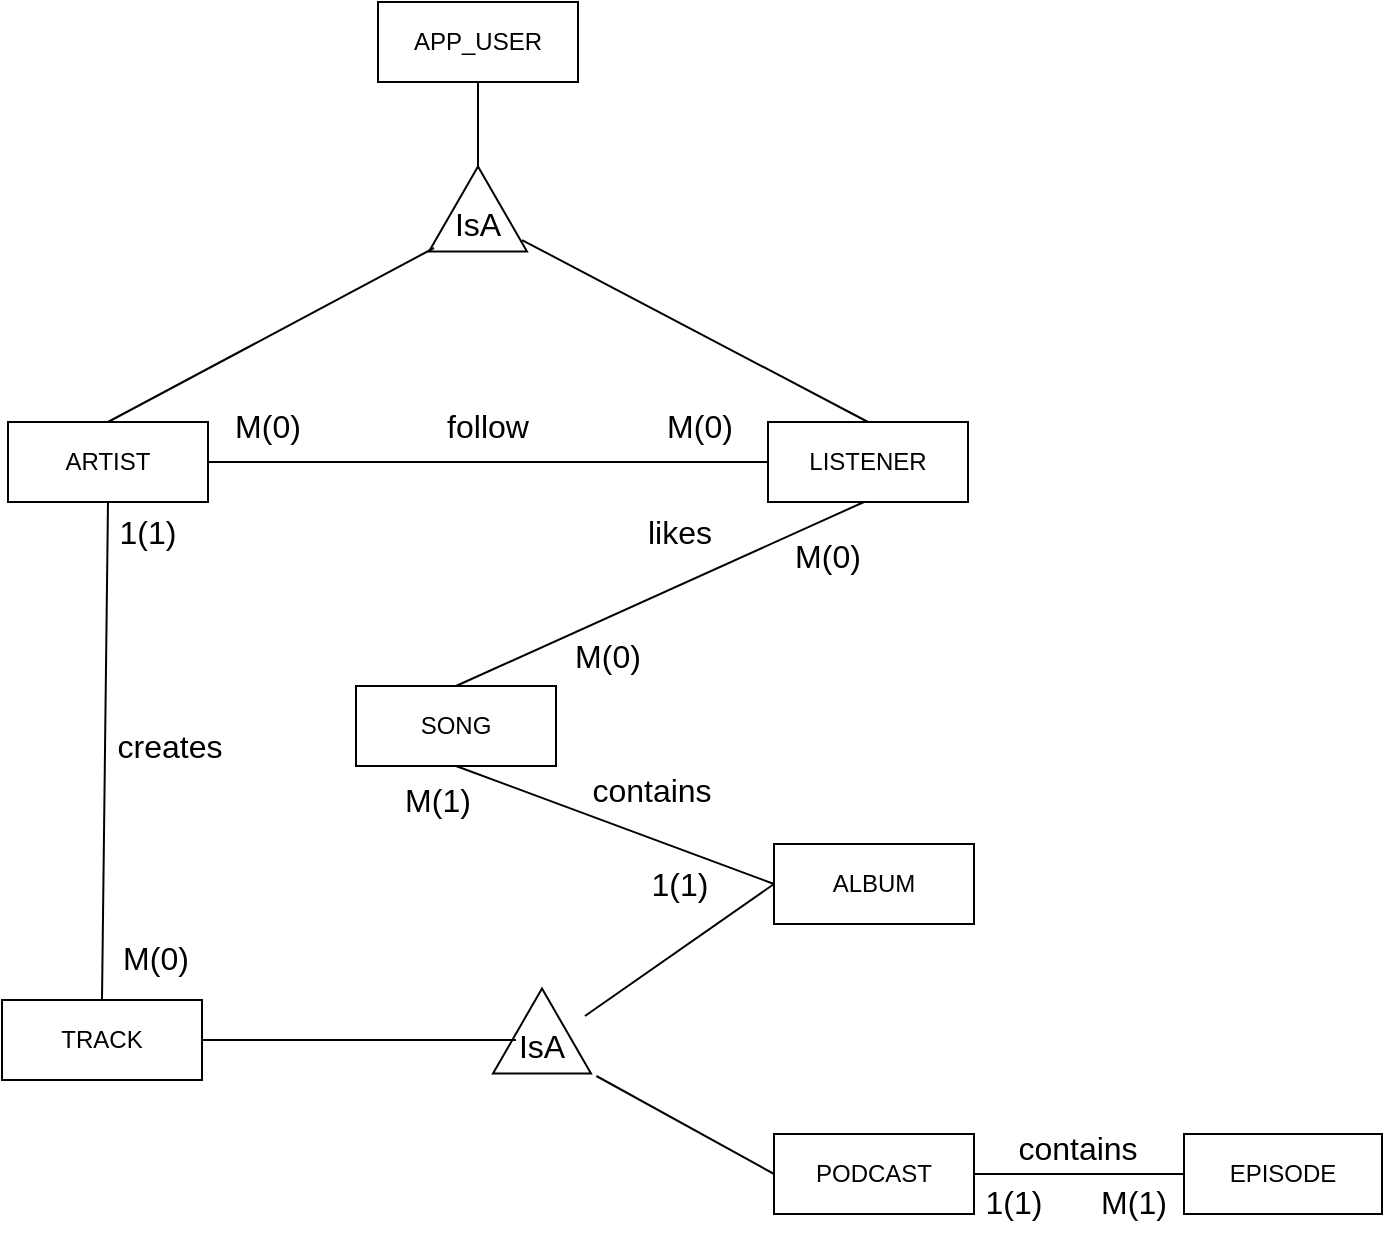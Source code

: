 <mxfile version="24.3.1" type="device" pages="2">
  <diagram name="E/R Diagram" id="OQEjHUkl1IwofG7Pg3NK">
    <mxGraphModel dx="1167" dy="1083" grid="0" gridSize="10" guides="1" tooltips="1" connect="1" arrows="1" fold="1" page="0" pageScale="1" pageWidth="827" pageHeight="1169" math="0" shadow="0">
      <root>
        <mxCell id="0" />
        <mxCell id="1" parent="0" />
        <mxCell id="DgBOl0pBe3Ew6FHPL2E4-2" value="APP_USER" style="whiteSpace=wrap;html=1;align=center;" parent="1" vertex="1">
          <mxGeometry x="256" y="-260" width="100" height="40" as="geometry" />
        </mxCell>
        <mxCell id="DgBOl0pBe3Ew6FHPL2E4-4" value="TRACK" style="whiteSpace=wrap;html=1;align=center;" parent="1" vertex="1">
          <mxGeometry x="68" y="239" width="100" height="40" as="geometry" />
        </mxCell>
        <mxCell id="DgBOl0pBe3Ew6FHPL2E4-6" value="" style="triangle;whiteSpace=wrap;html=1;rotation=-90;" parent="1" vertex="1">
          <mxGeometry x="316.75" y="230" width="42.5" height="49" as="geometry" />
        </mxCell>
        <mxCell id="DgBOl0pBe3Ew6FHPL2E4-7" value="IsA" style="text;html=1;align=center;verticalAlign=middle;whiteSpace=wrap;rounded=0;fontSize=16;" parent="1" vertex="1">
          <mxGeometry x="308" y="247" width="60" height="30" as="geometry" />
        </mxCell>
        <mxCell id="DgBOl0pBe3Ew6FHPL2E4-8" value="ARTIST" style="whiteSpace=wrap;html=1;align=center;" parent="1" vertex="1">
          <mxGeometry x="71" y="-50" width="100" height="40" as="geometry" />
        </mxCell>
        <mxCell id="DgBOl0pBe3Ew6FHPL2E4-11" value="" style="endArrow=none;html=1;rounded=0;fontSize=12;startSize=8;endSize=8;curved=1;exitX=0.5;exitY=1;exitDx=0;exitDy=0;entryX=0.5;entryY=0;entryDx=0;entryDy=0;" parent="1" source="DgBOl0pBe3Ew6FHPL2E4-8" target="DgBOl0pBe3Ew6FHPL2E4-4" edge="1">
          <mxGeometry relative="1" as="geometry">
            <mxPoint x="120" y="200" as="sourcePoint" />
            <mxPoint x="280" y="200" as="targetPoint" />
          </mxGeometry>
        </mxCell>
        <mxCell id="DgBOl0pBe3Ew6FHPL2E4-12" value="1(1)" style="text;html=1;align=center;verticalAlign=middle;whiteSpace=wrap;rounded=0;fontSize=16;" parent="1" vertex="1">
          <mxGeometry x="111" y="-10" width="60" height="30" as="geometry" />
        </mxCell>
        <mxCell id="DgBOl0pBe3Ew6FHPL2E4-14" value="M(0)" style="text;html=1;align=center;verticalAlign=middle;whiteSpace=wrap;rounded=0;fontSize=16;" parent="1" vertex="1">
          <mxGeometry x="115" y="203" width="60" height="30" as="geometry" />
        </mxCell>
        <mxCell id="DgBOl0pBe3Ew6FHPL2E4-16" value="PODCAST" style="whiteSpace=wrap;html=1;align=center;" parent="1" vertex="1">
          <mxGeometry x="454" y="306" width="100" height="40" as="geometry" />
        </mxCell>
        <mxCell id="DgBOl0pBe3Ew6FHPL2E4-17" value="ALBUM" style="whiteSpace=wrap;html=1;align=center;" parent="1" vertex="1">
          <mxGeometry x="454" y="161" width="100" height="40" as="geometry" />
        </mxCell>
        <mxCell id="DgBOl0pBe3Ew6FHPL2E4-19" value="LISTENER" style="whiteSpace=wrap;html=1;align=center;" parent="1" vertex="1">
          <mxGeometry x="451" y="-50" width="100" height="40" as="geometry" />
        </mxCell>
        <mxCell id="DgBOl0pBe3Ew6FHPL2E4-20" value="" style="triangle;whiteSpace=wrap;html=1;rotation=-90;" parent="1" vertex="1">
          <mxGeometry x="284.75" y="-181" width="42.5" height="49" as="geometry" />
        </mxCell>
        <mxCell id="DgBOl0pBe3Ew6FHPL2E4-21" value="IsA" style="text;html=1;align=center;verticalAlign=middle;whiteSpace=wrap;rounded=0;fontSize=16;" parent="1" vertex="1">
          <mxGeometry x="276" y="-164" width="60" height="30" as="geometry" />
        </mxCell>
        <mxCell id="DgBOl0pBe3Ew6FHPL2E4-24" value="" style="endArrow=none;html=1;rounded=0;fontSize=12;startSize=8;endSize=8;curved=1;exitX=0.5;exitY=1;exitDx=0;exitDy=0;entryX=1;entryY=0.5;entryDx=0;entryDy=0;" parent="1" source="DgBOl0pBe3Ew6FHPL2E4-2" target="DgBOl0pBe3Ew6FHPL2E4-20" edge="1">
          <mxGeometry relative="1" as="geometry">
            <mxPoint x="104" y="21" as="sourcePoint" />
            <mxPoint x="264" y="21" as="targetPoint" />
          </mxGeometry>
        </mxCell>
        <mxCell id="DgBOl0pBe3Ew6FHPL2E4-25" value="" style="endArrow=none;html=1;rounded=0;fontSize=12;startSize=8;endSize=8;curved=1;exitX=0.133;exitY=0.9;exitDx=0;exitDy=0;exitPerimeter=0;entryX=0.5;entryY=0;entryDx=0;entryDy=0;" parent="1" source="DgBOl0pBe3Ew6FHPL2E4-21" target="DgBOl0pBe3Ew6FHPL2E4-8" edge="1">
          <mxGeometry relative="1" as="geometry">
            <mxPoint x="162" y="-149" as="sourcePoint" />
            <mxPoint x="264" y="21" as="targetPoint" />
          </mxGeometry>
        </mxCell>
        <mxCell id="DgBOl0pBe3Ew6FHPL2E4-27" value="" style="endArrow=none;html=1;rounded=0;fontSize=12;startSize=8;endSize=8;curved=1;exitX=0.867;exitY=0.767;exitDx=0;exitDy=0;exitPerimeter=0;entryX=0.5;entryY=0;entryDx=0;entryDy=0;" parent="1" source="DgBOl0pBe3Ew6FHPL2E4-21" target="DgBOl0pBe3Ew6FHPL2E4-19" edge="1">
          <mxGeometry relative="1" as="geometry">
            <mxPoint x="309" y="-24" as="sourcePoint" />
            <mxPoint x="504" y="-69" as="targetPoint" />
          </mxGeometry>
        </mxCell>
        <mxCell id="DgBOl0pBe3Ew6FHPL2E4-28" value="creates" style="text;html=1;align=center;verticalAlign=middle;whiteSpace=wrap;rounded=0;fontSize=16;" parent="1" vertex="1">
          <mxGeometry x="122" y="97" width="60" height="30" as="geometry" />
        </mxCell>
        <mxCell id="DgBOl0pBe3Ew6FHPL2E4-32" value="EPISODE" style="whiteSpace=wrap;html=1;align=center;" parent="1" vertex="1">
          <mxGeometry x="659" y="306" width="99" height="40" as="geometry" />
        </mxCell>
        <mxCell id="DgBOl0pBe3Ew6FHPL2E4-34" value="contains" style="text;html=1;align=center;verticalAlign=middle;whiteSpace=wrap;rounded=0;fontSize=16;" parent="1" vertex="1">
          <mxGeometry x="363" y="119" width="60" height="30" as="geometry" />
        </mxCell>
        <mxCell id="DgBOl0pBe3Ew6FHPL2E4-35" value="SONG" style="whiteSpace=wrap;html=1;align=center;" parent="1" vertex="1">
          <mxGeometry x="245" y="82" width="100" height="40" as="geometry" />
        </mxCell>
        <mxCell id="DgBOl0pBe3Ew6FHPL2E4-36" value="" style="endArrow=none;html=1;rounded=0;fontSize=12;startSize=8;endSize=8;curved=1;entryX=0;entryY=0.5;entryDx=0;entryDy=0;exitX=0.5;exitY=1;exitDx=0;exitDy=0;" parent="1" source="DgBOl0pBe3Ew6FHPL2E4-35" target="DgBOl0pBe3Ew6FHPL2E4-17" edge="1">
          <mxGeometry relative="1" as="geometry">
            <mxPoint x="303" y="158" as="sourcePoint" />
            <mxPoint x="264" y="154" as="targetPoint" />
          </mxGeometry>
        </mxCell>
        <mxCell id="DgBOl0pBe3Ew6FHPL2E4-39" value="contains" style="text;html=1;align=center;verticalAlign=middle;whiteSpace=wrap;rounded=0;fontSize=16;" parent="1" vertex="1">
          <mxGeometry x="576" y="298" width="60" height="30" as="geometry" />
        </mxCell>
        <mxCell id="DgBOl0pBe3Ew6FHPL2E4-42" value="M(1)" style="text;html=1;align=center;verticalAlign=middle;whiteSpace=wrap;rounded=0;fontSize=16;" parent="1" vertex="1">
          <mxGeometry x="604" y="325" width="60" height="30" as="geometry" />
        </mxCell>
        <mxCell id="DgBOl0pBe3Ew6FHPL2E4-44" value="M(0)" style="text;html=1;align=center;verticalAlign=middle;whiteSpace=wrap;rounded=0;fontSize=16;" parent="1" vertex="1">
          <mxGeometry x="341" y="52" width="60" height="30" as="geometry" />
        </mxCell>
        <mxCell id="DgBOl0pBe3Ew6FHPL2E4-45" value="1(1)" style="text;html=1;align=center;verticalAlign=middle;whiteSpace=wrap;rounded=0;fontSize=16;" parent="1" vertex="1">
          <mxGeometry x="376.75" y="166" width="60" height="30" as="geometry" />
        </mxCell>
        <mxCell id="DgBOl0pBe3Ew6FHPL2E4-46" value="1(1)" style="text;html=1;align=center;verticalAlign=middle;whiteSpace=wrap;rounded=0;fontSize=16;" parent="1" vertex="1">
          <mxGeometry x="544" y="325" width="60" height="30" as="geometry" />
        </mxCell>
        <mxCell id="DgBOl0pBe3Ew6FHPL2E4-48" value="" style="endArrow=none;html=1;rounded=0;fontSize=12;startSize=8;endSize=8;curved=1;exitX=1;exitY=0.5;exitDx=0;exitDy=0;entryX=0;entryY=0.5;entryDx=0;entryDy=0;" parent="1" source="DgBOl0pBe3Ew6FHPL2E4-8" target="DgBOl0pBe3Ew6FHPL2E4-19" edge="1">
          <mxGeometry relative="1" as="geometry">
            <mxPoint x="227" y="114" as="sourcePoint" />
            <mxPoint x="387" y="114" as="targetPoint" />
          </mxGeometry>
        </mxCell>
        <mxCell id="DgBOl0pBe3Ew6FHPL2E4-49" value="follow" style="text;html=1;align=center;verticalAlign=middle;whiteSpace=wrap;rounded=0;fontSize=16;" parent="1" vertex="1">
          <mxGeometry x="281" y="-63" width="60" height="30" as="geometry" />
        </mxCell>
        <mxCell id="DgBOl0pBe3Ew6FHPL2E4-50" value="M(0)" style="text;html=1;align=center;verticalAlign=middle;whiteSpace=wrap;rounded=0;fontSize=16;" parent="1" vertex="1">
          <mxGeometry x="171" y="-63" width="60" height="30" as="geometry" />
        </mxCell>
        <mxCell id="DgBOl0pBe3Ew6FHPL2E4-51" value="M(0)" style="text;html=1;align=center;verticalAlign=middle;whiteSpace=wrap;rounded=0;fontSize=16;" parent="1" vertex="1">
          <mxGeometry x="387" y="-63" width="60" height="30" as="geometry" />
        </mxCell>
        <mxCell id="DgBOl0pBe3Ew6FHPL2E4-61" value="" style="endArrow=none;html=1;rounded=0;fontSize=12;startSize=8;endSize=8;curved=1;exitX=1;exitY=0.5;exitDx=0;exitDy=0;entryX=0.283;entryY=0.4;entryDx=0;entryDy=0;entryPerimeter=0;" parent="1" source="DgBOl0pBe3Ew6FHPL2E4-4" target="DgBOl0pBe3Ew6FHPL2E4-7" edge="1">
          <mxGeometry relative="1" as="geometry">
            <mxPoint x="239" y="200" as="sourcePoint" />
            <mxPoint x="399" y="200" as="targetPoint" />
          </mxGeometry>
        </mxCell>
        <mxCell id="DgBOl0pBe3Ew6FHPL2E4-62" value="" style="endArrow=none;html=1;rounded=0;fontSize=12;startSize=8;endSize=8;curved=1;entryX=0;entryY=0.5;entryDx=0;entryDy=0;" parent="1" source="DgBOl0pBe3Ew6FHPL2E4-7" target="DgBOl0pBe3Ew6FHPL2E4-17" edge="1">
          <mxGeometry relative="1" as="geometry">
            <mxPoint x="371" y="137" as="sourcePoint" />
            <mxPoint x="399" y="200" as="targetPoint" />
          </mxGeometry>
        </mxCell>
        <mxCell id="DgBOl0pBe3Ew6FHPL2E4-71" value="" style="endArrow=none;html=1;rounded=0;fontSize=12;startSize=8;endSize=8;curved=1;exitX=0;exitY=0.5;exitDx=0;exitDy=0;" parent="1" source="DgBOl0pBe3Ew6FHPL2E4-16" target="DgBOl0pBe3Ew6FHPL2E4-7" edge="1">
          <mxGeometry relative="1" as="geometry">
            <mxPoint x="239" y="200" as="sourcePoint" />
            <mxPoint x="399" y="200" as="targetPoint" />
          </mxGeometry>
        </mxCell>
        <mxCell id="DgBOl0pBe3Ew6FHPL2E4-74" value="likes" style="text;html=1;align=center;verticalAlign=middle;whiteSpace=wrap;rounded=0;fontSize=16;" parent="1" vertex="1">
          <mxGeometry x="376.75" y="-10" width="60" height="30" as="geometry" />
        </mxCell>
        <mxCell id="VRPCcUEetpurVZTlVMDN-4" value="" style="endArrow=none;html=1;rounded=0;fontSize=12;startSize=8;endSize=8;curved=1;exitX=0;exitY=0.5;exitDx=0;exitDy=0;entryX=1;entryY=0.5;entryDx=0;entryDy=0;" parent="1" source="DgBOl0pBe3Ew6FHPL2E4-32" target="DgBOl0pBe3Ew6FHPL2E4-16" edge="1">
          <mxGeometry relative="1" as="geometry">
            <mxPoint x="549" y="289" as="sourcePoint" />
            <mxPoint x="709" y="289" as="targetPoint" />
          </mxGeometry>
        </mxCell>
        <mxCell id="VRPCcUEetpurVZTlVMDN-5" value="" style="endArrow=none;html=1;rounded=0;fontSize=12;startSize=8;endSize=8;curved=1;exitX=0.5;exitY=0;exitDx=0;exitDy=0;entryX=0.48;entryY=1;entryDx=0;entryDy=0;entryPerimeter=0;" parent="1" source="DgBOl0pBe3Ew6FHPL2E4-35" target="DgBOl0pBe3Ew6FHPL2E4-19" edge="1">
          <mxGeometry relative="1" as="geometry">
            <mxPoint x="377" y="206" as="sourcePoint" />
            <mxPoint x="494" y="-12" as="targetPoint" />
          </mxGeometry>
        </mxCell>
        <mxCell id="VRPCcUEetpurVZTlVMDN-7" value="M(0)" style="text;html=1;align=center;verticalAlign=middle;whiteSpace=wrap;rounded=0;fontSize=16;" parent="1" vertex="1">
          <mxGeometry x="451" y="2" width="60" height="30" as="geometry" />
        </mxCell>
        <mxCell id="VRPCcUEetpurVZTlVMDN-8" value="M(1)" style="text;html=1;align=center;verticalAlign=middle;whiteSpace=wrap;rounded=0;fontSize=16;" parent="1" vertex="1">
          <mxGeometry x="256" y="124" width="60" height="30" as="geometry" />
        </mxCell>
      </root>
    </mxGraphModel>
  </diagram>
  <diagram id="fk4SAkXQeIqk5R-I0IuY" name="Conceptual Diagram">
    <mxGraphModel dx="1800" dy="820" grid="0" gridSize="10" guides="1" tooltips="1" connect="1" arrows="1" fold="1" page="0" pageScale="1" pageWidth="827" pageHeight="1169" math="0" shadow="0">
      <root>
        <mxCell id="0" />
        <mxCell id="1" parent="0" />
        <mxCell id="K4JKcgcU3BRSNvJfxW2r-1" value="APP_USER" style="shape=table;startSize=30;container=1;collapsible=1;childLayout=tableLayout;fixedRows=1;rowLines=0;fontStyle=1;align=center;resizeLast=1;html=1;" parent="1" vertex="1">
          <mxGeometry x="110" y="125" width="180" height="270" as="geometry" />
        </mxCell>
        <mxCell id="K4JKcgcU3BRSNvJfxW2r-2" value="" style="shape=tableRow;horizontal=0;startSize=0;swimlaneHead=0;swimlaneBody=0;fillColor=none;collapsible=0;dropTarget=0;points=[[0,0.5],[1,0.5]];portConstraint=eastwest;top=0;left=0;right=0;bottom=1;" parent="K4JKcgcU3BRSNvJfxW2r-1" vertex="1">
          <mxGeometry y="30" width="180" height="30" as="geometry" />
        </mxCell>
        <mxCell id="K4JKcgcU3BRSNvJfxW2r-3" value="PK" style="shape=partialRectangle;connectable=0;fillColor=none;top=0;left=0;bottom=0;right=0;fontStyle=1;overflow=hidden;whiteSpace=wrap;html=1;" parent="K4JKcgcU3BRSNvJfxW2r-2" vertex="1">
          <mxGeometry width="30" height="30" as="geometry">
            <mxRectangle width="30" height="30" as="alternateBounds" />
          </mxGeometry>
        </mxCell>
        <mxCell id="K4JKcgcU3BRSNvJfxW2r-4" value="user_id" style="shape=partialRectangle;connectable=0;fillColor=none;top=0;left=0;bottom=0;right=0;align=left;spacingLeft=6;fontStyle=5;overflow=hidden;whiteSpace=wrap;html=1;" parent="K4JKcgcU3BRSNvJfxW2r-2" vertex="1">
          <mxGeometry x="30" width="150" height="30" as="geometry">
            <mxRectangle width="150" height="30" as="alternateBounds" />
          </mxGeometry>
        </mxCell>
        <mxCell id="K4JKcgcU3BRSNvJfxW2r-5" value="" style="shape=tableRow;horizontal=0;startSize=0;swimlaneHead=0;swimlaneBody=0;fillColor=none;collapsible=0;dropTarget=0;points=[[0,0.5],[1,0.5]];portConstraint=eastwest;top=0;left=0;right=0;bottom=0;" parent="K4JKcgcU3BRSNvJfxW2r-1" vertex="1">
          <mxGeometry y="60" width="180" height="30" as="geometry" />
        </mxCell>
        <mxCell id="K4JKcgcU3BRSNvJfxW2r-6" value="" style="shape=partialRectangle;connectable=0;fillColor=none;top=0;left=0;bottom=0;right=0;editable=1;overflow=hidden;whiteSpace=wrap;html=1;" parent="K4JKcgcU3BRSNvJfxW2r-5" vertex="1">
          <mxGeometry width="30" height="30" as="geometry">
            <mxRectangle width="30" height="30" as="alternateBounds" />
          </mxGeometry>
        </mxCell>
        <mxCell id="K4JKcgcU3BRSNvJfxW2r-7" value="first_name" style="shape=partialRectangle;connectable=0;fillColor=none;top=0;left=0;bottom=0;right=0;align=left;spacingLeft=6;overflow=hidden;whiteSpace=wrap;html=1;" parent="K4JKcgcU3BRSNvJfxW2r-5" vertex="1">
          <mxGeometry x="30" width="150" height="30" as="geometry">
            <mxRectangle width="150" height="30" as="alternateBounds" />
          </mxGeometry>
        </mxCell>
        <mxCell id="K4JKcgcU3BRSNvJfxW2r-8" value="" style="shape=tableRow;horizontal=0;startSize=0;swimlaneHead=0;swimlaneBody=0;fillColor=none;collapsible=0;dropTarget=0;points=[[0,0.5],[1,0.5]];portConstraint=eastwest;top=0;left=0;right=0;bottom=0;" parent="K4JKcgcU3BRSNvJfxW2r-1" vertex="1">
          <mxGeometry y="90" width="180" height="30" as="geometry" />
        </mxCell>
        <mxCell id="K4JKcgcU3BRSNvJfxW2r-9" value="" style="shape=partialRectangle;connectable=0;fillColor=none;top=0;left=0;bottom=0;right=0;editable=1;overflow=hidden;whiteSpace=wrap;html=1;" parent="K4JKcgcU3BRSNvJfxW2r-8" vertex="1">
          <mxGeometry width="30" height="30" as="geometry">
            <mxRectangle width="30" height="30" as="alternateBounds" />
          </mxGeometry>
        </mxCell>
        <mxCell id="K4JKcgcU3BRSNvJfxW2r-10" value="last_name" style="shape=partialRectangle;connectable=0;fillColor=none;top=0;left=0;bottom=0;right=0;align=left;spacingLeft=6;overflow=hidden;whiteSpace=wrap;html=1;" parent="K4JKcgcU3BRSNvJfxW2r-8" vertex="1">
          <mxGeometry x="30" width="150" height="30" as="geometry">
            <mxRectangle width="150" height="30" as="alternateBounds" />
          </mxGeometry>
        </mxCell>
        <mxCell id="K4JKcgcU3BRSNvJfxW2r-11" value="" style="shape=tableRow;horizontal=0;startSize=0;swimlaneHead=0;swimlaneBody=0;fillColor=none;collapsible=0;dropTarget=0;points=[[0,0.5],[1,0.5]];portConstraint=eastwest;top=0;left=0;right=0;bottom=0;" parent="K4JKcgcU3BRSNvJfxW2r-1" vertex="1">
          <mxGeometry y="120" width="180" height="30" as="geometry" />
        </mxCell>
        <mxCell id="K4JKcgcU3BRSNvJfxW2r-12" value="" style="shape=partialRectangle;connectable=0;fillColor=none;top=0;left=0;bottom=0;right=0;editable=1;overflow=hidden;whiteSpace=wrap;html=1;" parent="K4JKcgcU3BRSNvJfxW2r-11" vertex="1">
          <mxGeometry width="30" height="30" as="geometry">
            <mxRectangle width="30" height="30" as="alternateBounds" />
          </mxGeometry>
        </mxCell>
        <mxCell id="K4JKcgcU3BRSNvJfxW2r-13" value="email" style="shape=partialRectangle;connectable=0;fillColor=none;top=0;left=0;bottom=0;right=0;align=left;spacingLeft=6;overflow=hidden;whiteSpace=wrap;html=1;" parent="K4JKcgcU3BRSNvJfxW2r-11" vertex="1">
          <mxGeometry x="30" width="150" height="30" as="geometry">
            <mxRectangle width="150" height="30" as="alternateBounds" />
          </mxGeometry>
        </mxCell>
        <mxCell id="K4JKcgcU3BRSNvJfxW2r-15" value="" style="shape=tableRow;horizontal=0;startSize=0;swimlaneHead=0;swimlaneBody=0;fillColor=none;collapsible=0;dropTarget=0;points=[[0,0.5],[1,0.5]];portConstraint=eastwest;top=0;left=0;right=0;bottom=0;" parent="K4JKcgcU3BRSNvJfxW2r-1" vertex="1">
          <mxGeometry y="150" width="180" height="30" as="geometry" />
        </mxCell>
        <mxCell id="K4JKcgcU3BRSNvJfxW2r-16" value="" style="shape=partialRectangle;connectable=0;fillColor=none;top=0;left=0;bottom=0;right=0;editable=1;overflow=hidden;" parent="K4JKcgcU3BRSNvJfxW2r-15" vertex="1">
          <mxGeometry width="30" height="30" as="geometry">
            <mxRectangle width="30" height="30" as="alternateBounds" />
          </mxGeometry>
        </mxCell>
        <mxCell id="K4JKcgcU3BRSNvJfxW2r-17" value="username" style="shape=partialRectangle;connectable=0;fillColor=none;top=0;left=0;bottom=0;right=0;align=left;spacingLeft=6;overflow=hidden;" parent="K4JKcgcU3BRSNvJfxW2r-15" vertex="1">
          <mxGeometry x="30" width="150" height="30" as="geometry">
            <mxRectangle width="150" height="30" as="alternateBounds" />
          </mxGeometry>
        </mxCell>
        <mxCell id="K4JKcgcU3BRSNvJfxW2r-129" value="" style="shape=tableRow;horizontal=0;startSize=0;swimlaneHead=0;swimlaneBody=0;fillColor=none;collapsible=0;dropTarget=0;points=[[0,0.5],[1,0.5]];portConstraint=eastwest;top=0;left=0;right=0;bottom=0;" parent="K4JKcgcU3BRSNvJfxW2r-1" vertex="1">
          <mxGeometry y="180" width="180" height="30" as="geometry" />
        </mxCell>
        <mxCell id="K4JKcgcU3BRSNvJfxW2r-130" value="" style="shape=partialRectangle;connectable=0;fillColor=none;top=0;left=0;bottom=0;right=0;editable=1;overflow=hidden;" parent="K4JKcgcU3BRSNvJfxW2r-129" vertex="1">
          <mxGeometry width="30" height="30" as="geometry">
            <mxRectangle width="30" height="30" as="alternateBounds" />
          </mxGeometry>
        </mxCell>
        <mxCell id="K4JKcgcU3BRSNvJfxW2r-131" value="profile_pic" style="shape=partialRectangle;connectable=0;fillColor=none;top=0;left=0;bottom=0;right=0;align=left;spacingLeft=6;overflow=hidden;" parent="K4JKcgcU3BRSNvJfxW2r-129" vertex="1">
          <mxGeometry x="30" width="150" height="30" as="geometry">
            <mxRectangle width="150" height="30" as="alternateBounds" />
          </mxGeometry>
        </mxCell>
        <mxCell id="K4JKcgcU3BRSNvJfxW2r-19" value="" style="shape=tableRow;horizontal=0;startSize=0;swimlaneHead=0;swimlaneBody=0;fillColor=none;collapsible=0;dropTarget=0;points=[[0,0.5],[1,0.5]];portConstraint=eastwest;top=0;left=0;right=0;bottom=0;" parent="K4JKcgcU3BRSNvJfxW2r-1" vertex="1">
          <mxGeometry y="210" width="180" height="30" as="geometry" />
        </mxCell>
        <mxCell id="K4JKcgcU3BRSNvJfxW2r-20" value="" style="shape=partialRectangle;connectable=0;fillColor=none;top=0;left=0;bottom=0;right=0;editable=1;overflow=hidden;" parent="K4JKcgcU3BRSNvJfxW2r-19" vertex="1">
          <mxGeometry width="30" height="30" as="geometry">
            <mxRectangle width="30" height="30" as="alternateBounds" />
          </mxGeometry>
        </mxCell>
        <mxCell id="K4JKcgcU3BRSNvJfxW2r-21" value="register_date" style="shape=partialRectangle;connectable=0;fillColor=none;top=0;left=0;bottom=0;right=0;align=left;spacingLeft=6;overflow=hidden;" parent="K4JKcgcU3BRSNvJfxW2r-19" vertex="1">
          <mxGeometry x="30" width="150" height="30" as="geometry">
            <mxRectangle width="150" height="30" as="alternateBounds" />
          </mxGeometry>
        </mxCell>
        <mxCell id="K4JKcgcU3BRSNvJfxW2r-23" value="" style="shape=tableRow;horizontal=0;startSize=0;swimlaneHead=0;swimlaneBody=0;fillColor=none;collapsible=0;dropTarget=0;points=[[0,0.5],[1,0.5]];portConstraint=eastwest;top=0;left=0;right=0;bottom=0;" parent="K4JKcgcU3BRSNvJfxW2r-1" vertex="1">
          <mxGeometry y="240" width="180" height="30" as="geometry" />
        </mxCell>
        <mxCell id="K4JKcgcU3BRSNvJfxW2r-24" value="" style="shape=partialRectangle;connectable=0;fillColor=none;top=0;left=0;bottom=0;right=0;editable=1;overflow=hidden;" parent="K4JKcgcU3BRSNvJfxW2r-23" vertex="1">
          <mxGeometry width="30" height="30" as="geometry">
            <mxRectangle width="30" height="30" as="alternateBounds" />
          </mxGeometry>
        </mxCell>
        <mxCell id="K4JKcgcU3BRSNvJfxW2r-25" value="phone_number" style="shape=partialRectangle;connectable=0;fillColor=none;top=0;left=0;bottom=0;right=0;align=left;spacingLeft=6;overflow=hidden;" parent="K4JKcgcU3BRSNvJfxW2r-23" vertex="1">
          <mxGeometry x="30" width="150" height="30" as="geometry">
            <mxRectangle width="150" height="30" as="alternateBounds" />
          </mxGeometry>
        </mxCell>
        <mxCell id="K4JKcgcU3BRSNvJfxW2r-47" value="TRACK" style="shape=table;startSize=30;container=1;collapsible=1;childLayout=tableLayout;fixedRows=1;rowLines=0;fontStyle=1;align=center;resizeLast=1;html=1;" parent="1" vertex="1">
          <mxGeometry x="-191" y="1088" width="180" height="180" as="geometry" />
        </mxCell>
        <mxCell id="K4JKcgcU3BRSNvJfxW2r-48" value="" style="shape=tableRow;horizontal=0;startSize=0;swimlaneHead=0;swimlaneBody=0;fillColor=none;collapsible=0;dropTarget=0;points=[[0,0.5],[1,0.5]];portConstraint=eastwest;top=0;left=0;right=0;bottom=1;" parent="K4JKcgcU3BRSNvJfxW2r-47" vertex="1">
          <mxGeometry y="30" width="180" height="30" as="geometry" />
        </mxCell>
        <mxCell id="K4JKcgcU3BRSNvJfxW2r-49" value="PK" style="shape=partialRectangle;connectable=0;fillColor=none;top=0;left=0;bottom=0;right=0;fontStyle=1;overflow=hidden;whiteSpace=wrap;html=1;" parent="K4JKcgcU3BRSNvJfxW2r-48" vertex="1">
          <mxGeometry width="30" height="30" as="geometry">
            <mxRectangle width="30" height="30" as="alternateBounds" />
          </mxGeometry>
        </mxCell>
        <mxCell id="K4JKcgcU3BRSNvJfxW2r-50" value="track_id" style="shape=partialRectangle;connectable=0;fillColor=none;top=0;left=0;bottom=0;right=0;align=left;spacingLeft=6;fontStyle=5;overflow=hidden;whiteSpace=wrap;html=1;" parent="K4JKcgcU3BRSNvJfxW2r-48" vertex="1">
          <mxGeometry x="30" width="150" height="30" as="geometry">
            <mxRectangle width="150" height="30" as="alternateBounds" />
          </mxGeometry>
        </mxCell>
        <mxCell id="K4JKcgcU3BRSNvJfxW2r-65" value="" style="shape=tableRow;horizontal=0;startSize=0;swimlaneHead=0;swimlaneBody=0;fillColor=none;collapsible=0;dropTarget=0;points=[[0,0.5],[1,0.5]];portConstraint=eastwest;top=0;left=0;right=0;bottom=0;" parent="K4JKcgcU3BRSNvJfxW2r-47" vertex="1">
          <mxGeometry y="60" width="180" height="30" as="geometry" />
        </mxCell>
        <mxCell id="K4JKcgcU3BRSNvJfxW2r-66" value="FK" style="shape=partialRectangle;connectable=0;fillColor=none;top=0;left=0;bottom=0;right=0;fontStyle=0;overflow=hidden;whiteSpace=wrap;html=1;" parent="K4JKcgcU3BRSNvJfxW2r-65" vertex="1">
          <mxGeometry width="30" height="30" as="geometry">
            <mxRectangle width="30" height="30" as="alternateBounds" />
          </mxGeometry>
        </mxCell>
        <mxCell id="K4JKcgcU3BRSNvJfxW2r-67" value="artist_id" style="shape=partialRectangle;connectable=0;fillColor=none;top=0;left=0;bottom=0;right=0;align=left;spacingLeft=6;fontStyle=0;overflow=hidden;whiteSpace=wrap;html=1;" parent="K4JKcgcU3BRSNvJfxW2r-65" vertex="1">
          <mxGeometry x="30" width="150" height="30" as="geometry">
            <mxRectangle width="150" height="30" as="alternateBounds" />
          </mxGeometry>
        </mxCell>
        <mxCell id="K4JKcgcU3BRSNvJfxW2r-51" value="" style="shape=tableRow;horizontal=0;startSize=0;swimlaneHead=0;swimlaneBody=0;fillColor=none;collapsible=0;dropTarget=0;points=[[0,0.5],[1,0.5]];portConstraint=eastwest;top=0;left=0;right=0;bottom=0;" parent="K4JKcgcU3BRSNvJfxW2r-47" vertex="1">
          <mxGeometry y="90" width="180" height="30" as="geometry" />
        </mxCell>
        <mxCell id="K4JKcgcU3BRSNvJfxW2r-52" value="" style="shape=partialRectangle;connectable=0;fillColor=none;top=0;left=0;bottom=0;right=0;editable=1;overflow=hidden;whiteSpace=wrap;html=1;" parent="K4JKcgcU3BRSNvJfxW2r-51" vertex="1">
          <mxGeometry width="30" height="30" as="geometry">
            <mxRectangle width="30" height="30" as="alternateBounds" />
          </mxGeometry>
        </mxCell>
        <mxCell id="K4JKcgcU3BRSNvJfxW2r-53" value="name" style="shape=partialRectangle;connectable=0;fillColor=none;top=0;left=0;bottom=0;right=0;align=left;spacingLeft=6;overflow=hidden;whiteSpace=wrap;html=1;" parent="K4JKcgcU3BRSNvJfxW2r-51" vertex="1">
          <mxGeometry x="30" width="150" height="30" as="geometry">
            <mxRectangle width="150" height="30" as="alternateBounds" />
          </mxGeometry>
        </mxCell>
        <mxCell id="K4JKcgcU3BRSNvJfxW2r-54" value="" style="shape=tableRow;horizontal=0;startSize=0;swimlaneHead=0;swimlaneBody=0;fillColor=none;collapsible=0;dropTarget=0;points=[[0,0.5],[1,0.5]];portConstraint=eastwest;top=0;left=0;right=0;bottom=0;" parent="K4JKcgcU3BRSNvJfxW2r-47" vertex="1">
          <mxGeometry y="120" width="180" height="30" as="geometry" />
        </mxCell>
        <mxCell id="K4JKcgcU3BRSNvJfxW2r-55" value="" style="shape=partialRectangle;connectable=0;fillColor=none;top=0;left=0;bottom=0;right=0;editable=1;overflow=hidden;whiteSpace=wrap;html=1;" parent="K4JKcgcU3BRSNvJfxW2r-54" vertex="1">
          <mxGeometry width="30" height="30" as="geometry">
            <mxRectangle width="30" height="30" as="alternateBounds" />
          </mxGeometry>
        </mxCell>
        <mxCell id="K4JKcgcU3BRSNvJfxW2r-56" value="picture" style="shape=partialRectangle;connectable=0;fillColor=none;top=0;left=0;bottom=0;right=0;align=left;spacingLeft=6;overflow=hidden;whiteSpace=wrap;html=1;" parent="K4JKcgcU3BRSNvJfxW2r-54" vertex="1">
          <mxGeometry x="30" width="150" height="30" as="geometry">
            <mxRectangle width="150" height="30" as="alternateBounds" />
          </mxGeometry>
        </mxCell>
        <mxCell id="K4JKcgcU3BRSNvJfxW2r-57" value="" style="shape=tableRow;horizontal=0;startSize=0;swimlaneHead=0;swimlaneBody=0;fillColor=none;collapsible=0;dropTarget=0;points=[[0,0.5],[1,0.5]];portConstraint=eastwest;top=0;left=0;right=0;bottom=0;" parent="K4JKcgcU3BRSNvJfxW2r-47" vertex="1">
          <mxGeometry y="150" width="180" height="30" as="geometry" />
        </mxCell>
        <mxCell id="K4JKcgcU3BRSNvJfxW2r-58" value="" style="shape=partialRectangle;connectable=0;fillColor=none;top=0;left=0;bottom=0;right=0;editable=1;overflow=hidden;whiteSpace=wrap;html=1;" parent="K4JKcgcU3BRSNvJfxW2r-57" vertex="1">
          <mxGeometry width="30" height="30" as="geometry">
            <mxRectangle width="30" height="30" as="alternateBounds" />
          </mxGeometry>
        </mxCell>
        <mxCell id="K4JKcgcU3BRSNvJfxW2r-59" value="release_date" style="shape=partialRectangle;connectable=0;fillColor=none;top=0;left=0;bottom=0;right=0;align=left;spacingLeft=6;overflow=hidden;whiteSpace=wrap;html=1;" parent="K4JKcgcU3BRSNvJfxW2r-57" vertex="1">
          <mxGeometry x="30" width="150" height="30" as="geometry">
            <mxRectangle width="150" height="30" as="alternateBounds" />
          </mxGeometry>
        </mxCell>
        <mxCell id="K4JKcgcU3BRSNvJfxW2r-69" value="" style="endArrow=none;html=1;rounded=0;fontSize=12;startSize=8;endSize=8;curved=1;entryX=0.487;entryY=1.014;entryDx=0;entryDy=0;entryPerimeter=0;exitX=0.5;exitY=0;exitDx=0;exitDy=0;" parent="1" source="K4JKcgcU3BRSNvJfxW2r-70" target="K4JKcgcU3BRSNvJfxW2r-23" edge="1">
          <mxGeometry relative="1" as="geometry">
            <mxPoint x="-44" y="509" as="sourcePoint" />
            <mxPoint x="336" y="497" as="targetPoint" />
          </mxGeometry>
        </mxCell>
        <mxCell id="K4JKcgcU3BRSNvJfxW2r-70" value="ARTIST" style="shape=table;startSize=30;container=1;collapsible=1;childLayout=tableLayout;fixedRows=1;rowLines=0;fontStyle=1;align=center;resizeLast=1;html=1;" parent="1" vertex="1">
          <mxGeometry x="-191" y="500" width="180" height="210" as="geometry" />
        </mxCell>
        <mxCell id="K4JKcgcU3BRSNvJfxW2r-71" value="" style="shape=tableRow;horizontal=0;startSize=0;swimlaneHead=0;swimlaneBody=0;fillColor=none;collapsible=0;dropTarget=0;points=[[0,0.5],[1,0.5]];portConstraint=eastwest;top=0;left=0;right=0;bottom=1;" parent="K4JKcgcU3BRSNvJfxW2r-70" vertex="1">
          <mxGeometry y="30" width="180" height="30" as="geometry" />
        </mxCell>
        <mxCell id="K4JKcgcU3BRSNvJfxW2r-72" value="PK" style="shape=partialRectangle;connectable=0;fillColor=none;top=0;left=0;bottom=0;right=0;fontStyle=1;overflow=hidden;whiteSpace=wrap;html=1;" parent="K4JKcgcU3BRSNvJfxW2r-71" vertex="1">
          <mxGeometry width="30" height="30" as="geometry">
            <mxRectangle width="30" height="30" as="alternateBounds" />
          </mxGeometry>
        </mxCell>
        <mxCell id="K4JKcgcU3BRSNvJfxW2r-73" value="artist_id" style="shape=partialRectangle;connectable=0;fillColor=none;top=0;left=0;bottom=0;right=0;align=left;spacingLeft=6;fontStyle=5;overflow=hidden;whiteSpace=wrap;html=1;" parent="K4JKcgcU3BRSNvJfxW2r-71" vertex="1">
          <mxGeometry x="30" width="150" height="30" as="geometry">
            <mxRectangle width="150" height="30" as="alternateBounds" />
          </mxGeometry>
        </mxCell>
        <mxCell id="K4JKcgcU3BRSNvJfxW2r-84" value="" style="shape=tableRow;horizontal=0;startSize=0;swimlaneHead=0;swimlaneBody=0;fillColor=none;collapsible=0;dropTarget=0;points=[[0,0.5],[1,0.5]];portConstraint=eastwest;top=0;left=0;right=0;bottom=0;" parent="K4JKcgcU3BRSNvJfxW2r-70" vertex="1">
          <mxGeometry y="60" width="180" height="30" as="geometry" />
        </mxCell>
        <mxCell id="K4JKcgcU3BRSNvJfxW2r-85" value="FK" style="shape=partialRectangle;connectable=0;fillColor=none;top=0;left=0;bottom=0;right=0;fontStyle=0;overflow=hidden;whiteSpace=wrap;html=1;" parent="K4JKcgcU3BRSNvJfxW2r-84" vertex="1">
          <mxGeometry width="30" height="30" as="geometry">
            <mxRectangle width="30" height="30" as="alternateBounds" />
          </mxGeometry>
        </mxCell>
        <mxCell id="K4JKcgcU3BRSNvJfxW2r-86" value="user_id" style="shape=partialRectangle;connectable=0;fillColor=none;top=0;left=0;bottom=0;right=0;align=left;spacingLeft=6;fontStyle=0;overflow=hidden;whiteSpace=wrap;html=1;" parent="K4JKcgcU3BRSNvJfxW2r-84" vertex="1">
          <mxGeometry x="30" width="150" height="30" as="geometry">
            <mxRectangle width="150" height="30" as="alternateBounds" />
          </mxGeometry>
        </mxCell>
        <mxCell id="K4JKcgcU3BRSNvJfxW2r-74" value="" style="shape=tableRow;horizontal=0;startSize=0;swimlaneHead=0;swimlaneBody=0;fillColor=none;collapsible=0;dropTarget=0;points=[[0,0.5],[1,0.5]];portConstraint=eastwest;top=0;left=0;right=0;bottom=0;" parent="K4JKcgcU3BRSNvJfxW2r-70" vertex="1">
          <mxGeometry y="90" width="180" height="30" as="geometry" />
        </mxCell>
        <mxCell id="K4JKcgcU3BRSNvJfxW2r-75" value="" style="shape=partialRectangle;connectable=0;fillColor=none;top=0;left=0;bottom=0;right=0;editable=1;overflow=hidden;whiteSpace=wrap;html=1;" parent="K4JKcgcU3BRSNvJfxW2r-74" vertex="1">
          <mxGeometry width="30" height="30" as="geometry">
            <mxRectangle width="30" height="30" as="alternateBounds" />
          </mxGeometry>
        </mxCell>
        <mxCell id="K4JKcgcU3BRSNvJfxW2r-76" value="description" style="shape=partialRectangle;connectable=0;fillColor=none;top=0;left=0;bottom=0;right=0;align=left;spacingLeft=6;overflow=hidden;whiteSpace=wrap;html=1;" parent="K4JKcgcU3BRSNvJfxW2r-74" vertex="1">
          <mxGeometry x="30" width="150" height="30" as="geometry">
            <mxRectangle width="150" height="30" as="alternateBounds" />
          </mxGeometry>
        </mxCell>
        <mxCell id="K4JKcgcU3BRSNvJfxW2r-77" value="" style="shape=tableRow;horizontal=0;startSize=0;swimlaneHead=0;swimlaneBody=0;fillColor=none;collapsible=0;dropTarget=0;points=[[0,0.5],[1,0.5]];portConstraint=eastwest;top=0;left=0;right=0;bottom=0;" parent="K4JKcgcU3BRSNvJfxW2r-70" vertex="1">
          <mxGeometry y="120" width="180" height="30" as="geometry" />
        </mxCell>
        <mxCell id="K4JKcgcU3BRSNvJfxW2r-78" value="" style="shape=partialRectangle;connectable=0;fillColor=none;top=0;left=0;bottom=0;right=0;editable=1;overflow=hidden;whiteSpace=wrap;html=1;" parent="K4JKcgcU3BRSNvJfxW2r-77" vertex="1">
          <mxGeometry width="30" height="30" as="geometry">
            <mxRectangle width="30" height="30" as="alternateBounds" />
          </mxGeometry>
        </mxCell>
        <mxCell id="K4JKcgcU3BRSNvJfxW2r-79" value="monthly_listeners" style="shape=partialRectangle;connectable=0;fillColor=none;top=0;left=0;bottom=0;right=0;align=left;spacingLeft=6;overflow=hidden;whiteSpace=wrap;html=1;" parent="K4JKcgcU3BRSNvJfxW2r-77" vertex="1">
          <mxGeometry x="30" width="150" height="30" as="geometry">
            <mxRectangle width="150" height="30" as="alternateBounds" />
          </mxGeometry>
        </mxCell>
        <mxCell id="K4JKcgcU3BRSNvJfxW2r-80" value="" style="shape=tableRow;horizontal=0;startSize=0;swimlaneHead=0;swimlaneBody=0;fillColor=none;collapsible=0;dropTarget=0;points=[[0,0.5],[1,0.5]];portConstraint=eastwest;top=0;left=0;right=0;bottom=0;" parent="K4JKcgcU3BRSNvJfxW2r-70" vertex="1">
          <mxGeometry y="150" width="180" height="30" as="geometry" />
        </mxCell>
        <mxCell id="K4JKcgcU3BRSNvJfxW2r-81" value="" style="shape=partialRectangle;connectable=0;fillColor=none;top=0;left=0;bottom=0;right=0;editable=1;overflow=hidden;whiteSpace=wrap;html=1;" parent="K4JKcgcU3BRSNvJfxW2r-80" vertex="1">
          <mxGeometry width="30" height="30" as="geometry">
            <mxRectangle width="30" height="30" as="alternateBounds" />
          </mxGeometry>
        </mxCell>
        <mxCell id="K4JKcgcU3BRSNvJfxW2r-82" value="verified" style="shape=partialRectangle;connectable=0;fillColor=none;top=0;left=0;bottom=0;right=0;align=left;spacingLeft=6;overflow=hidden;whiteSpace=wrap;html=1;" parent="K4JKcgcU3BRSNvJfxW2r-80" vertex="1">
          <mxGeometry x="30" width="150" height="30" as="geometry">
            <mxRectangle width="150" height="30" as="alternateBounds" />
          </mxGeometry>
        </mxCell>
        <mxCell id="K4JKcgcU3BRSNvJfxW2r-89" value="" style="shape=tableRow;horizontal=0;startSize=0;swimlaneHead=0;swimlaneBody=0;fillColor=none;collapsible=0;dropTarget=0;points=[[0,0.5],[1,0.5]];portConstraint=eastwest;top=0;left=0;right=0;bottom=0;" parent="K4JKcgcU3BRSNvJfxW2r-70" vertex="1">
          <mxGeometry y="180" width="180" height="30" as="geometry" />
        </mxCell>
        <mxCell id="K4JKcgcU3BRSNvJfxW2r-90" value="" style="shape=partialRectangle;connectable=0;fillColor=none;top=0;left=0;bottom=0;right=0;editable=1;overflow=hidden;" parent="K4JKcgcU3BRSNvJfxW2r-89" vertex="1">
          <mxGeometry width="30" height="30" as="geometry">
            <mxRectangle width="30" height="30" as="alternateBounds" />
          </mxGeometry>
        </mxCell>
        <mxCell id="K4JKcgcU3BRSNvJfxW2r-91" value="label" style="shape=partialRectangle;connectable=0;fillColor=none;top=0;left=0;bottom=0;right=0;align=left;spacingLeft=6;overflow=hidden;" parent="K4JKcgcU3BRSNvJfxW2r-89" vertex="1">
          <mxGeometry x="30" width="150" height="30" as="geometry">
            <mxRectangle width="150" height="30" as="alternateBounds" />
          </mxGeometry>
        </mxCell>
        <mxCell id="K4JKcgcU3BRSNvJfxW2r-111" value="LISTENER" style="shape=table;startSize=30;container=1;collapsible=1;childLayout=tableLayout;fixedRows=1;rowLines=0;fontStyle=1;align=center;resizeLast=1;html=1;" parent="1" vertex="1">
          <mxGeometry x="562" y="519" width="180" height="127.0" as="geometry" />
        </mxCell>
        <mxCell id="K4JKcgcU3BRSNvJfxW2r-112" value="" style="shape=tableRow;horizontal=0;startSize=0;swimlaneHead=0;swimlaneBody=0;fillColor=none;collapsible=0;dropTarget=0;points=[[0,0.5],[1,0.5]];portConstraint=eastwest;top=0;left=0;right=0;bottom=1;" parent="K4JKcgcU3BRSNvJfxW2r-111" vertex="1">
          <mxGeometry y="30" width="180" height="30" as="geometry" />
        </mxCell>
        <mxCell id="K4JKcgcU3BRSNvJfxW2r-113" value="PK" style="shape=partialRectangle;connectable=0;fillColor=none;top=0;left=0;bottom=0;right=0;fontStyle=1;overflow=hidden;whiteSpace=wrap;html=1;" parent="K4JKcgcU3BRSNvJfxW2r-112" vertex="1">
          <mxGeometry width="32.158" height="30" as="geometry">
            <mxRectangle width="32.158" height="30" as="alternateBounds" />
          </mxGeometry>
        </mxCell>
        <mxCell id="K4JKcgcU3BRSNvJfxW2r-114" value="listener_id" style="shape=partialRectangle;connectable=0;fillColor=none;top=0;left=0;bottom=0;right=0;align=left;spacingLeft=6;fontStyle=5;overflow=hidden;whiteSpace=wrap;html=1;" parent="K4JKcgcU3BRSNvJfxW2r-112" vertex="1">
          <mxGeometry x="32.158" width="147.842" height="30" as="geometry">
            <mxRectangle width="147.842" height="30" as="alternateBounds" />
          </mxGeometry>
        </mxCell>
        <mxCell id="K4JKcgcU3BRSNvJfxW2r-125" value="" style="shape=tableRow;horizontal=0;startSize=0;swimlaneHead=0;swimlaneBody=0;fillColor=none;collapsible=0;dropTarget=0;points=[[0,0.5],[1,0.5]];portConstraint=eastwest;top=0;left=0;right=0;bottom=0;" parent="K4JKcgcU3BRSNvJfxW2r-111" vertex="1">
          <mxGeometry y="60" width="180" height="30" as="geometry" />
        </mxCell>
        <mxCell id="K4JKcgcU3BRSNvJfxW2r-126" value="FK" style="shape=partialRectangle;connectable=0;fillColor=none;top=0;left=0;bottom=0;right=0;fontStyle=0;overflow=hidden;whiteSpace=wrap;html=1;" parent="K4JKcgcU3BRSNvJfxW2r-125" vertex="1">
          <mxGeometry width="32.158" height="30" as="geometry">
            <mxRectangle width="32.158" height="30" as="alternateBounds" />
          </mxGeometry>
        </mxCell>
        <mxCell id="K4JKcgcU3BRSNvJfxW2r-127" value="user_id" style="shape=partialRectangle;connectable=0;fillColor=none;top=0;left=0;bottom=0;right=0;align=left;spacingLeft=6;fontStyle=0;overflow=hidden;whiteSpace=wrap;html=1;" parent="K4JKcgcU3BRSNvJfxW2r-125" vertex="1">
          <mxGeometry x="32.158" width="147.842" height="30" as="geometry">
            <mxRectangle width="147.842" height="30" as="alternateBounds" />
          </mxGeometry>
        </mxCell>
        <mxCell id="K4JKcgcU3BRSNvJfxW2r-115" value="" style="shape=tableRow;horizontal=0;startSize=0;swimlaneHead=0;swimlaneBody=0;fillColor=none;collapsible=0;dropTarget=0;points=[[0,0.5],[1,0.5]];portConstraint=eastwest;top=0;left=0;right=0;bottom=0;" parent="K4JKcgcU3BRSNvJfxW2r-111" vertex="1">
          <mxGeometry y="90" width="180" height="37" as="geometry" />
        </mxCell>
        <mxCell id="K4JKcgcU3BRSNvJfxW2r-116" value="" style="shape=partialRectangle;connectable=0;fillColor=none;top=0;left=0;bottom=0;right=0;editable=1;overflow=hidden;whiteSpace=wrap;html=1;" parent="K4JKcgcU3BRSNvJfxW2r-115" vertex="1">
          <mxGeometry width="32.158" height="37" as="geometry">
            <mxRectangle width="32.158" height="37" as="alternateBounds" />
          </mxGeometry>
        </mxCell>
        <mxCell id="K4JKcgcU3BRSNvJfxW2r-117" value="time_played" style="shape=partialRectangle;connectable=0;fillColor=none;top=0;left=0;bottom=0;right=0;align=left;spacingLeft=6;overflow=hidden;whiteSpace=wrap;html=1;" parent="K4JKcgcU3BRSNvJfxW2r-115" vertex="1">
          <mxGeometry x="32.158" width="147.842" height="37" as="geometry">
            <mxRectangle width="147.842" height="37" as="alternateBounds" />
          </mxGeometry>
        </mxCell>
        <mxCell id="K4JKcgcU3BRSNvJfxW2r-132" value="" style="endArrow=none;html=1;rounded=0;fontSize=12;startSize=8;endSize=8;curved=1;entryX=0.497;entryY=0.996;entryDx=0;entryDy=0;entryPerimeter=0;exitX=0.5;exitY=0;exitDx=0;exitDy=0;" parent="1" source="K4JKcgcU3BRSNvJfxW2r-111" target="K4JKcgcU3BRSNvJfxW2r-23" edge="1">
          <mxGeometry relative="1" as="geometry">
            <mxPoint x="25" y="548" as="sourcePoint" />
            <mxPoint x="185" y="548" as="targetPoint" />
          </mxGeometry>
        </mxCell>
        <mxCell id="K4JKcgcU3BRSNvJfxW2r-133" value="" style="endArrow=none;html=1;rounded=0;fontSize=12;startSize=8;endSize=8;curved=1;entryX=0.5;entryY=0;entryDx=0;entryDy=0;exitX=0.499;exitY=1.163;exitDx=0;exitDy=0;exitPerimeter=0;" parent="1" source="K4JKcgcU3BRSNvJfxW2r-89" target="K4JKcgcU3BRSNvJfxW2r-47" edge="1">
          <mxGeometry relative="1" as="geometry">
            <mxPoint x="-34" y="765" as="sourcePoint" />
            <mxPoint x="136" y="739" as="targetPoint" />
          </mxGeometry>
        </mxCell>
        <mxCell id="K4JKcgcU3BRSNvJfxW2r-151" value="&lt;span style=&quot;color: rgb(0, 0, 0); font-family: Helvetica; font-size: 16px; font-style: normal; font-variant-ligatures: normal; font-variant-caps: normal; font-weight: 400; letter-spacing: normal; orphans: 2; text-align: center; text-indent: 0px; text-transform: none; widows: 2; word-spacing: 0px; -webkit-text-stroke-width: 0px; white-space: normal; background-color: rgb(255, 255, 255);&quot;&gt;X&lt;/span&gt;" style="text;whiteSpace=wrap;html=1;" parent="1" vertex="1">
          <mxGeometry x="-109" y="1069" width="39" height="47" as="geometry" />
        </mxCell>
        <mxCell id="K4JKcgcU3BRSNvJfxW2r-152" value="&lt;span style=&quot;color: rgb(0, 0, 0); font-family: Helvetica; font-size: 16px; font-style: normal; font-variant-ligatures: normal; font-variant-caps: normal; font-weight: 400; letter-spacing: normal; orphans: 2; text-align: center; text-indent: 0px; text-transform: none; widows: 2; word-spacing: 0px; -webkit-text-stroke-width: 0px; white-space: normal; background-color: rgb(255, 255, 255);&quot;&gt;X&lt;/span&gt;" style="text;whiteSpace=wrap;html=1;" parent="1" vertex="1">
          <mxGeometry x="-105.002" y="481.004" width="39" height="41" as="geometry" />
        </mxCell>
        <mxCell id="K4JKcgcU3BRSNvJfxW2r-153" value="&lt;span style=&quot;color: rgb(0, 0, 0); font-family: Helvetica; font-size: 16px; font-style: normal; font-variant-ligatures: normal; font-variant-caps: normal; font-weight: 400; letter-spacing: normal; orphans: 2; text-align: center; text-indent: 0px; text-transform: none; widows: 2; word-spacing: 0px; -webkit-text-stroke-width: 0px; white-space: normal; background-color: rgb(255, 255, 255);&quot;&gt;X&lt;/span&gt;" style="text;whiteSpace=wrap;html=1;" parent="1" vertex="1">
          <mxGeometry x="549.998" y="506.004" width="39" height="41" as="geometry" />
        </mxCell>
        <mxCell id="K4JKcgcU3BRSNvJfxW2r-154" value="ALBUM" style="shape=table;startSize=30;container=1;collapsible=1;childLayout=tableLayout;fixedRows=1;rowLines=0;fontStyle=1;align=center;resizeLast=1;html=1;" parent="1" vertex="1">
          <mxGeometry x="562" y="1129" width="180" height="115" as="geometry" />
        </mxCell>
        <mxCell id="K4JKcgcU3BRSNvJfxW2r-155" value="" style="shape=tableRow;horizontal=0;startSize=0;swimlaneHead=0;swimlaneBody=0;fillColor=none;collapsible=0;dropTarget=0;points=[[0,0.5],[1,0.5]];portConstraint=eastwest;top=0;left=0;right=0;bottom=1;" parent="K4JKcgcU3BRSNvJfxW2r-154" vertex="1">
          <mxGeometry y="30" width="180" height="30" as="geometry" />
        </mxCell>
        <mxCell id="K4JKcgcU3BRSNvJfxW2r-156" value="PK" style="shape=partialRectangle;connectable=0;fillColor=none;top=0;left=0;bottom=0;right=0;fontStyle=1;overflow=hidden;whiteSpace=wrap;html=1;" parent="K4JKcgcU3BRSNvJfxW2r-155" vertex="1">
          <mxGeometry width="30" height="30" as="geometry">
            <mxRectangle width="30" height="30" as="alternateBounds" />
          </mxGeometry>
        </mxCell>
        <mxCell id="K4JKcgcU3BRSNvJfxW2r-157" value="album_id" style="shape=partialRectangle;connectable=0;fillColor=none;top=0;left=0;bottom=0;right=0;align=left;spacingLeft=6;fontStyle=5;overflow=hidden;whiteSpace=wrap;html=1;" parent="K4JKcgcU3BRSNvJfxW2r-155" vertex="1">
          <mxGeometry x="30" width="150" height="30" as="geometry">
            <mxRectangle width="150" height="30" as="alternateBounds" />
          </mxGeometry>
        </mxCell>
        <mxCell id="K4JKcgcU3BRSNvJfxW2r-169" value="" style="shape=tableRow;horizontal=0;startSize=0;swimlaneHead=0;swimlaneBody=0;fillColor=none;collapsible=0;dropTarget=0;points=[[0,0.5],[1,0.5]];portConstraint=eastwest;top=0;left=0;right=0;bottom=0;" parent="K4JKcgcU3BRSNvJfxW2r-154" vertex="1">
          <mxGeometry y="60" width="180" height="30" as="geometry" />
        </mxCell>
        <mxCell id="K4JKcgcU3BRSNvJfxW2r-170" value="FK" style="shape=partialRectangle;connectable=0;fillColor=none;top=0;left=0;bottom=0;right=0;fontStyle=0;overflow=hidden;whiteSpace=wrap;html=1;" parent="K4JKcgcU3BRSNvJfxW2r-169" vertex="1">
          <mxGeometry width="30" height="30" as="geometry">
            <mxRectangle width="30" height="30" as="alternateBounds" />
          </mxGeometry>
        </mxCell>
        <mxCell id="K4JKcgcU3BRSNvJfxW2r-171" value="track_id" style="shape=partialRectangle;connectable=0;fillColor=none;top=0;left=0;bottom=0;right=0;align=left;spacingLeft=6;fontStyle=0;overflow=hidden;whiteSpace=wrap;html=1;" parent="K4JKcgcU3BRSNvJfxW2r-169" vertex="1">
          <mxGeometry x="30" width="150" height="30" as="geometry">
            <mxRectangle width="150" height="30" as="alternateBounds" />
          </mxGeometry>
        </mxCell>
        <mxCell id="bH2ALgS7BTgwzx0gBejt-2" value="" style="shape=tableRow;horizontal=0;startSize=0;swimlaneHead=0;swimlaneBody=0;fillColor=none;collapsible=0;dropTarget=0;points=[[0,0.5],[1,0.5]];portConstraint=eastwest;top=0;left=0;right=0;bottom=0;" parent="K4JKcgcU3BRSNvJfxW2r-154" vertex="1">
          <mxGeometry y="90" width="180" height="25" as="geometry" />
        </mxCell>
        <mxCell id="bH2ALgS7BTgwzx0gBejt-3" value="" style="shape=partialRectangle;connectable=0;fillColor=none;top=0;left=0;bottom=0;right=0;fontStyle=0;overflow=hidden;whiteSpace=wrap;html=1;" parent="bH2ALgS7BTgwzx0gBejt-2" vertex="1">
          <mxGeometry width="30" height="25" as="geometry">
            <mxRectangle width="30" height="25" as="alternateBounds" />
          </mxGeometry>
        </mxCell>
        <mxCell id="bH2ALgS7BTgwzx0gBejt-4" value="genre" style="shape=partialRectangle;connectable=0;fillColor=none;top=0;left=0;bottom=0;right=0;align=left;spacingLeft=6;fontStyle=0;overflow=hidden;whiteSpace=wrap;html=1;" parent="bH2ALgS7BTgwzx0gBejt-2" vertex="1">
          <mxGeometry x="30" width="150" height="25" as="geometry">
            <mxRectangle width="150" height="25" as="alternateBounds" />
          </mxGeometry>
        </mxCell>
        <mxCell id="K4JKcgcU3BRSNvJfxW2r-174" value="" style="endArrow=none;html=1;rounded=0;fontSize=12;startSize=8;endSize=8;curved=1;exitX=1.018;exitY=-0.051;exitDx=0;exitDy=0;exitPerimeter=0;entryX=-0.004;entryY=-0.118;entryDx=0;entryDy=0;entryPerimeter=0;" parent="1" source="K4JKcgcU3BRSNvJfxW2r-51" target="K4JKcgcU3BRSNvJfxW2r-169" edge="1">
          <mxGeometry relative="1" as="geometry">
            <mxPoint x="59" y="1138" as="sourcePoint" />
            <mxPoint x="219" y="1138" as="targetPoint" />
          </mxGeometry>
        </mxCell>
        <mxCell id="K4JKcgcU3BRSNvJfxW2r-175" value="" style="shape=table;startSize=0;container=1;collapsible=1;childLayout=tableLayout;fixedRows=1;rowLines=0;fontStyle=0;align=center;resizeLast=1;strokeColor=none;fillColor=none;collapsible=0;whiteSpace=wrap;html=1;" parent="1" vertex="1">
          <mxGeometry x="64" y="1115" width="180" height="30" as="geometry" />
        </mxCell>
        <mxCell id="K4JKcgcU3BRSNvJfxW2r-176" value="" style="shape=tableRow;horizontal=0;startSize=0;swimlaneHead=0;swimlaneBody=0;fillColor=none;collapsible=0;dropTarget=0;points=[[0,0.5],[1,0.5]];portConstraint=eastwest;top=0;left=0;right=0;bottom=0;" parent="K4JKcgcU3BRSNvJfxW2r-175" vertex="1">
          <mxGeometry width="180" height="30" as="geometry" />
        </mxCell>
        <mxCell id="K4JKcgcU3BRSNvJfxW2r-177" value="" style="shape=partialRectangle;connectable=0;fillColor=none;top=0;left=0;bottom=0;right=0;editable=1;overflow=hidden;" parent="K4JKcgcU3BRSNvJfxW2r-176" vertex="1">
          <mxGeometry width="30" height="30" as="geometry">
            <mxRectangle width="30" height="30" as="alternateBounds" />
          </mxGeometry>
        </mxCell>
        <mxCell id="K4JKcgcU3BRSNvJfxW2r-178" value="" style="shape=partialRectangle;connectable=0;fillColor=none;top=0;left=0;bottom=0;right=0;align=left;spacingLeft=6;overflow=hidden;" parent="K4JKcgcU3BRSNvJfxW2r-176" vertex="1">
          <mxGeometry x="30" width="150" height="30" as="geometry">
            <mxRectangle width="150" height="30" as="alternateBounds" />
          </mxGeometry>
        </mxCell>
        <mxCell id="K4JKcgcU3BRSNvJfxW2r-179" value="X" style="text;html=1;align=center;verticalAlign=middle;whiteSpace=wrap;rounded=0;fontSize=16;" parent="1" vertex="1">
          <mxGeometry x="526" y="1171" width="60" height="30" as="geometry" />
        </mxCell>
        <mxCell id="K4JKcgcU3BRSNvJfxW2r-182" value="PODCAST" style="shape=table;startSize=30;container=1;collapsible=1;childLayout=tableLayout;fixedRows=1;rowLines=0;fontStyle=1;align=center;resizeLast=1;html=1;" parent="1" vertex="1">
          <mxGeometry x="562" y="1313" width="180" height="150" as="geometry" />
        </mxCell>
        <mxCell id="K4JKcgcU3BRSNvJfxW2r-183" value="" style="shape=tableRow;horizontal=0;startSize=0;swimlaneHead=0;swimlaneBody=0;fillColor=none;collapsible=0;dropTarget=0;points=[[0,0.5],[1,0.5]];portConstraint=eastwest;top=0;left=0;right=0;bottom=1;" parent="K4JKcgcU3BRSNvJfxW2r-182" vertex="1">
          <mxGeometry y="30" width="180" height="30" as="geometry" />
        </mxCell>
        <mxCell id="K4JKcgcU3BRSNvJfxW2r-184" value="PK" style="shape=partialRectangle;connectable=0;fillColor=none;top=0;left=0;bottom=0;right=0;fontStyle=1;overflow=hidden;whiteSpace=wrap;html=1;" parent="K4JKcgcU3BRSNvJfxW2r-183" vertex="1">
          <mxGeometry width="30.176" height="30" as="geometry">
            <mxRectangle width="30.176" height="30" as="alternateBounds" />
          </mxGeometry>
        </mxCell>
        <mxCell id="K4JKcgcU3BRSNvJfxW2r-185" value="podcast_id" style="shape=partialRectangle;connectable=0;fillColor=none;top=0;left=0;bottom=0;right=0;align=left;spacingLeft=6;fontStyle=5;overflow=hidden;whiteSpace=wrap;html=1;" parent="K4JKcgcU3BRSNvJfxW2r-183" vertex="1">
          <mxGeometry x="30.176" width="149.824" height="30" as="geometry">
            <mxRectangle width="149.824" height="30" as="alternateBounds" />
          </mxGeometry>
        </mxCell>
        <mxCell id="K4JKcgcU3BRSNvJfxW2r-196" value="" style="shape=tableRow;horizontal=0;startSize=0;swimlaneHead=0;swimlaneBody=0;fillColor=none;collapsible=0;dropTarget=0;points=[[0,0.5],[1,0.5]];portConstraint=eastwest;top=0;left=0;right=0;bottom=0;" parent="K4JKcgcU3BRSNvJfxW2r-182" vertex="1">
          <mxGeometry y="60" width="180" height="30" as="geometry" />
        </mxCell>
        <mxCell id="K4JKcgcU3BRSNvJfxW2r-197" value="FK" style="shape=partialRectangle;connectable=0;fillColor=none;top=0;left=0;bottom=0;right=0;fontStyle=0;overflow=hidden;whiteSpace=wrap;html=1;" parent="K4JKcgcU3BRSNvJfxW2r-196" vertex="1">
          <mxGeometry width="30.176" height="30" as="geometry">
            <mxRectangle width="30.176" height="30" as="alternateBounds" />
          </mxGeometry>
        </mxCell>
        <mxCell id="K4JKcgcU3BRSNvJfxW2r-198" value="track_id" style="shape=partialRectangle;connectable=0;fillColor=none;top=0;left=0;bottom=0;right=0;align=left;spacingLeft=6;fontStyle=0;overflow=hidden;whiteSpace=wrap;html=1;" parent="K4JKcgcU3BRSNvJfxW2r-196" vertex="1">
          <mxGeometry x="30.176" width="149.824" height="30" as="geometry">
            <mxRectangle width="149.824" height="30" as="alternateBounds" />
          </mxGeometry>
        </mxCell>
        <mxCell id="K4JKcgcU3BRSNvJfxW2r-192" value="" style="shape=tableRow;horizontal=0;startSize=0;swimlaneHead=0;swimlaneBody=0;fillColor=none;collapsible=0;dropTarget=0;points=[[0,0.5],[1,0.5]];portConstraint=eastwest;top=0;left=0;right=0;bottom=0;" parent="K4JKcgcU3BRSNvJfxW2r-182" vertex="1">
          <mxGeometry y="90" width="180" height="30" as="geometry" />
        </mxCell>
        <mxCell id="K4JKcgcU3BRSNvJfxW2r-193" value="" style="shape=partialRectangle;connectable=0;fillColor=none;top=0;left=0;bottom=0;right=0;editable=1;overflow=hidden;whiteSpace=wrap;html=1;" parent="K4JKcgcU3BRSNvJfxW2r-192" vertex="1">
          <mxGeometry width="30.176" height="30" as="geometry">
            <mxRectangle width="30.176" height="30" as="alternateBounds" />
          </mxGeometry>
        </mxCell>
        <mxCell id="K4JKcgcU3BRSNvJfxW2r-194" value="topic" style="shape=partialRectangle;connectable=0;fillColor=none;top=0;left=0;bottom=0;right=0;align=left;spacingLeft=6;overflow=hidden;whiteSpace=wrap;html=1;" parent="K4JKcgcU3BRSNvJfxW2r-192" vertex="1">
          <mxGeometry x="30.176" width="149.824" height="30" as="geometry">
            <mxRectangle width="149.824" height="30" as="alternateBounds" />
          </mxGeometry>
        </mxCell>
        <mxCell id="K4JKcgcU3BRSNvJfxW2r-200" value="" style="shape=tableRow;horizontal=0;startSize=0;swimlaneHead=0;swimlaneBody=0;fillColor=none;collapsible=0;dropTarget=0;points=[[0,0.5],[1,0.5]];portConstraint=eastwest;top=0;left=0;right=0;bottom=0;" parent="K4JKcgcU3BRSNvJfxW2r-182" vertex="1">
          <mxGeometry y="120" width="180" height="30" as="geometry" />
        </mxCell>
        <mxCell id="K4JKcgcU3BRSNvJfxW2r-201" value="" style="shape=partialRectangle;connectable=0;fillColor=none;top=0;left=0;bottom=0;right=0;editable=1;overflow=hidden;" parent="K4JKcgcU3BRSNvJfxW2r-200" vertex="1">
          <mxGeometry width="30.176" height="30" as="geometry">
            <mxRectangle width="30.176" height="30" as="alternateBounds" />
          </mxGeometry>
        </mxCell>
        <mxCell id="K4JKcgcU3BRSNvJfxW2r-202" value="description" style="shape=partialRectangle;connectable=0;fillColor=none;top=0;left=0;bottom=0;right=0;align=left;spacingLeft=6;overflow=hidden;" parent="K4JKcgcU3BRSNvJfxW2r-200" vertex="1">
          <mxGeometry x="30.176" width="149.824" height="30" as="geometry">
            <mxRectangle width="149.824" height="30" as="alternateBounds" />
          </mxGeometry>
        </mxCell>
        <mxCell id="K4JKcgcU3BRSNvJfxW2r-203" value="" style="endArrow=none;html=1;rounded=0;fontSize=12;startSize=8;endSize=8;curved=1;exitX=1;exitY=0.5;exitDx=0;exitDy=0;entryX=0;entryY=0.5;entryDx=0;entryDy=0;" parent="1" source="K4JKcgcU3BRSNvJfxW2r-51" target="K4JKcgcU3BRSNvJfxW2r-196" edge="1">
          <mxGeometry relative="1" as="geometry">
            <mxPoint x="409" y="1274" as="sourcePoint" />
            <mxPoint x="569" y="1274" as="targetPoint" />
          </mxGeometry>
        </mxCell>
        <mxCell id="K4JKcgcU3BRSNvJfxW2r-204" value="X" style="text;html=1;align=center;verticalAlign=middle;whiteSpace=wrap;rounded=0;fontSize=16;" parent="1" vertex="1">
          <mxGeometry x="529" y="1373" width="60" height="30" as="geometry" />
        </mxCell>
        <mxCell id="K4JKcgcU3BRSNvJfxW2r-205" value="SONG" style="shape=table;startSize=31;container=1;collapsible=1;childLayout=tableLayout;fixedRows=1;rowLines=0;fontStyle=1;align=center;resizeLast=1;html=1;" parent="1" vertex="1">
          <mxGeometry x="184" y="842" width="180" height="181" as="geometry" />
        </mxCell>
        <mxCell id="K4JKcgcU3BRSNvJfxW2r-206" value="" style="shape=tableRow;horizontal=0;startSize=0;swimlaneHead=0;swimlaneBody=0;fillColor=none;collapsible=0;dropTarget=0;points=[[0,0.5],[1,0.5]];portConstraint=eastwest;top=0;left=0;right=0;bottom=1;" parent="K4JKcgcU3BRSNvJfxW2r-205" vertex="1">
          <mxGeometry y="31" width="180" height="30" as="geometry" />
        </mxCell>
        <mxCell id="K4JKcgcU3BRSNvJfxW2r-207" value="PK" style="shape=partialRectangle;connectable=0;fillColor=none;top=0;left=0;bottom=0;right=0;fontStyle=1;overflow=hidden;whiteSpace=wrap;html=1;" parent="K4JKcgcU3BRSNvJfxW2r-206" vertex="1">
          <mxGeometry width="30" height="30" as="geometry">
            <mxRectangle width="30" height="30" as="alternateBounds" />
          </mxGeometry>
        </mxCell>
        <mxCell id="K4JKcgcU3BRSNvJfxW2r-208" value="song_id" style="shape=partialRectangle;connectable=0;fillColor=none;top=0;left=0;bottom=0;right=0;align=left;spacingLeft=6;fontStyle=5;overflow=hidden;whiteSpace=wrap;html=1;" parent="K4JKcgcU3BRSNvJfxW2r-206" vertex="1">
          <mxGeometry x="30" width="150" height="30" as="geometry">
            <mxRectangle width="150" height="30" as="alternateBounds" />
          </mxGeometry>
        </mxCell>
        <mxCell id="K4JKcgcU3BRSNvJfxW2r-223" value="" style="shape=tableRow;horizontal=0;startSize=0;swimlaneHead=0;swimlaneBody=0;fillColor=none;collapsible=0;dropTarget=0;points=[[0,0.5],[1,0.5]];portConstraint=eastwest;top=0;left=0;right=0;bottom=0;" parent="K4JKcgcU3BRSNvJfxW2r-205" vertex="1">
          <mxGeometry y="61" width="180" height="30" as="geometry" />
        </mxCell>
        <mxCell id="K4JKcgcU3BRSNvJfxW2r-224" value="FK" style="shape=partialRectangle;connectable=0;fillColor=none;top=0;left=0;bottom=0;right=0;fontStyle=0;overflow=hidden;whiteSpace=wrap;html=1;" parent="K4JKcgcU3BRSNvJfxW2r-223" vertex="1">
          <mxGeometry width="30" height="30" as="geometry">
            <mxRectangle width="30" height="30" as="alternateBounds" />
          </mxGeometry>
        </mxCell>
        <mxCell id="K4JKcgcU3BRSNvJfxW2r-225" value="album_id" style="shape=partialRectangle;connectable=0;fillColor=none;top=0;left=0;bottom=0;right=0;align=left;spacingLeft=6;fontStyle=0;overflow=hidden;whiteSpace=wrap;html=1;" parent="K4JKcgcU3BRSNvJfxW2r-223" vertex="1">
          <mxGeometry x="30" width="150" height="30" as="geometry">
            <mxRectangle width="150" height="30" as="alternateBounds" />
          </mxGeometry>
        </mxCell>
        <mxCell id="K4JKcgcU3BRSNvJfxW2r-209" value="" style="shape=tableRow;horizontal=0;startSize=0;swimlaneHead=0;swimlaneBody=0;fillColor=none;collapsible=0;dropTarget=0;points=[[0,0.5],[1,0.5]];portConstraint=eastwest;top=0;left=0;right=0;bottom=0;" parent="K4JKcgcU3BRSNvJfxW2r-205" vertex="1">
          <mxGeometry y="91" width="180" height="30" as="geometry" />
        </mxCell>
        <mxCell id="K4JKcgcU3BRSNvJfxW2r-210" value="" style="shape=partialRectangle;connectable=0;fillColor=none;top=0;left=0;bottom=0;right=0;editable=1;overflow=hidden;whiteSpace=wrap;html=1;" parent="K4JKcgcU3BRSNvJfxW2r-209" vertex="1">
          <mxGeometry width="30" height="30" as="geometry">
            <mxRectangle width="30" height="30" as="alternateBounds" />
          </mxGeometry>
        </mxCell>
        <mxCell id="K4JKcgcU3BRSNvJfxW2r-211" value="title" style="shape=partialRectangle;connectable=0;fillColor=none;top=0;left=0;bottom=0;right=0;align=left;spacingLeft=6;overflow=hidden;whiteSpace=wrap;html=1;" parent="K4JKcgcU3BRSNvJfxW2r-209" vertex="1">
          <mxGeometry x="30" width="150" height="30" as="geometry">
            <mxRectangle width="150" height="30" as="alternateBounds" />
          </mxGeometry>
        </mxCell>
        <mxCell id="K4JKcgcU3BRSNvJfxW2r-212" value="" style="shape=tableRow;horizontal=0;startSize=0;swimlaneHead=0;swimlaneBody=0;fillColor=none;collapsible=0;dropTarget=0;points=[[0,0.5],[1,0.5]];portConstraint=eastwest;top=0;left=0;right=0;bottom=0;" parent="K4JKcgcU3BRSNvJfxW2r-205" vertex="1">
          <mxGeometry y="121" width="180" height="30" as="geometry" />
        </mxCell>
        <mxCell id="K4JKcgcU3BRSNvJfxW2r-213" value="" style="shape=partialRectangle;connectable=0;fillColor=none;top=0;left=0;bottom=0;right=0;editable=1;overflow=hidden;whiteSpace=wrap;html=1;" parent="K4JKcgcU3BRSNvJfxW2r-212" vertex="1">
          <mxGeometry width="30" height="30" as="geometry">
            <mxRectangle width="30" height="30" as="alternateBounds" />
          </mxGeometry>
        </mxCell>
        <mxCell id="K4JKcgcU3BRSNvJfxW2r-214" value="duration" style="shape=partialRectangle;connectable=0;fillColor=none;top=0;left=0;bottom=0;right=0;align=left;spacingLeft=6;overflow=hidden;whiteSpace=wrap;html=1;" parent="K4JKcgcU3BRSNvJfxW2r-212" vertex="1">
          <mxGeometry x="30" width="150" height="30" as="geometry">
            <mxRectangle width="150" height="30" as="alternateBounds" />
          </mxGeometry>
        </mxCell>
        <mxCell id="K4JKcgcU3BRSNvJfxW2r-227" value="" style="shape=tableRow;horizontal=0;startSize=0;swimlaneHead=0;swimlaneBody=0;fillColor=none;collapsible=0;dropTarget=0;points=[[0,0.5],[1,0.5]];portConstraint=eastwest;top=0;left=0;right=0;bottom=0;" parent="K4JKcgcU3BRSNvJfxW2r-205" vertex="1">
          <mxGeometry y="151" width="180" height="30" as="geometry" />
        </mxCell>
        <mxCell id="K4JKcgcU3BRSNvJfxW2r-228" value="" style="shape=partialRectangle;connectable=0;fillColor=none;top=0;left=0;bottom=0;right=0;editable=1;overflow=hidden;" parent="K4JKcgcU3BRSNvJfxW2r-227" vertex="1">
          <mxGeometry width="30" height="30" as="geometry">
            <mxRectangle width="30" height="30" as="alternateBounds" />
          </mxGeometry>
        </mxCell>
        <mxCell id="K4JKcgcU3BRSNvJfxW2r-229" value="plays" style="shape=partialRectangle;connectable=0;fillColor=none;top=0;left=0;bottom=0;right=0;align=left;spacingLeft=6;overflow=hidden;" parent="K4JKcgcU3BRSNvJfxW2r-227" vertex="1">
          <mxGeometry x="30" width="150" height="30" as="geometry">
            <mxRectangle width="150" height="30" as="alternateBounds" />
          </mxGeometry>
        </mxCell>
        <mxCell id="K4JKcgcU3BRSNvJfxW2r-230" value="" style="endArrow=none;html=1;rounded=0;fontSize=12;startSize=8;endSize=8;curved=1;exitX=1.024;exitY=0.104;exitDx=0;exitDy=0;exitPerimeter=0;entryX=0.5;entryY=0;entryDx=0;entryDy=0;" parent="1" source="K4JKcgcU3BRSNvJfxW2r-209" target="K4JKcgcU3BRSNvJfxW2r-154" edge="1">
          <mxGeometry relative="1" as="geometry">
            <mxPoint x="603" y="841" as="sourcePoint" />
            <mxPoint x="763" y="841" as="targetPoint" />
          </mxGeometry>
        </mxCell>
        <mxCell id="K4JKcgcU3BRSNvJfxW2r-253" value="&lt;span style=&quot;color: rgb(0, 0, 0); font-family: Helvetica; font-size: 16px; font-style: normal; font-variant-ligatures: normal; font-variant-caps: normal; font-weight: 400; letter-spacing: normal; orphans: 2; text-align: center; text-indent: 0px; text-transform: none; widows: 2; word-spacing: 0px; -webkit-text-stroke-width: 0px; white-space: normal; background-color: rgb(255, 255, 255);&quot;&gt;X&lt;/span&gt;" style="text;whiteSpace=wrap;html=1;" parent="1" vertex="1">
          <mxGeometry x="361.003" y="921.997" width="39" height="41" as="geometry" />
        </mxCell>
        <mxCell id="K4JKcgcU3BRSNvJfxW2r-269" value="LISTENER_LIKES_SONG" style="shape=table;startSize=30;container=1;collapsible=1;childLayout=tableLayout;fixedRows=1;rowLines=0;fontStyle=1;align=center;resizeLast=1;html=1;" parent="1" vertex="1">
          <mxGeometry x="346" y="714" width="180" height="60.0" as="geometry" />
        </mxCell>
        <mxCell id="K4JKcgcU3BRSNvJfxW2r-270" value="" style="shape=tableRow;horizontal=0;startSize=0;swimlaneHead=0;swimlaneBody=0;fillColor=none;collapsible=0;dropTarget=0;points=[[0,0.5],[1,0.5]];portConstraint=eastwest;top=0;left=0;right=0;bottom=1;" parent="K4JKcgcU3BRSNvJfxW2r-269" vertex="1">
          <mxGeometry y="30" width="180" height="30" as="geometry" />
        </mxCell>
        <mxCell id="K4JKcgcU3BRSNvJfxW2r-271" value="PK" style="shape=partialRectangle;connectable=0;fillColor=none;top=0;left=0;bottom=0;right=0;fontStyle=1;overflow=hidden;whiteSpace=wrap;html=1;" parent="K4JKcgcU3BRSNvJfxW2r-270" vertex="1">
          <mxGeometry width="30" height="30" as="geometry">
            <mxRectangle width="30" height="30" as="alternateBounds" />
          </mxGeometry>
        </mxCell>
        <mxCell id="K4JKcgcU3BRSNvJfxW2r-272" value="(listener_id, song_id)" style="shape=partialRectangle;connectable=0;fillColor=none;top=0;left=0;bottom=0;right=0;align=left;spacingLeft=6;fontStyle=5;overflow=hidden;whiteSpace=wrap;html=1;" parent="K4JKcgcU3BRSNvJfxW2r-270" vertex="1">
          <mxGeometry x="30" width="150" height="30" as="geometry">
            <mxRectangle width="150" height="30" as="alternateBounds" />
          </mxGeometry>
        </mxCell>
        <mxCell id="K4JKcgcU3BRSNvJfxW2r-282" value="" style="endArrow=none;html=1;rounded=0;fontSize=12;startSize=8;endSize=8;curved=1;exitX=0.5;exitY=0;exitDx=0;exitDy=0;entryX=0.297;entryY=0.96;entryDx=0;entryDy=0;entryPerimeter=0;" parent="1" source="K4JKcgcU3BRSNvJfxW2r-205" target="K4JKcgcU3BRSNvJfxW2r-270" edge="1">
          <mxGeometry relative="1" as="geometry">
            <mxPoint x="282" y="927" as="sourcePoint" />
            <mxPoint x="442" y="927" as="targetPoint" />
          </mxGeometry>
        </mxCell>
        <mxCell id="K4JKcgcU3BRSNvJfxW2r-283" value="" style="endArrow=none;html=1;rounded=0;fontSize=12;startSize=8;endSize=8;curved=1;exitX=-0.008;exitY=-0.041;exitDx=0;exitDy=0;exitPerimeter=0;entryX=0.75;entryY=0;entryDx=0;entryDy=0;" parent="1" source="K4JKcgcU3BRSNvJfxW2r-115" target="K4JKcgcU3BRSNvJfxW2r-269" edge="1">
          <mxGeometry relative="1" as="geometry">
            <mxPoint x="282" y="927" as="sourcePoint" />
            <mxPoint x="442" y="927" as="targetPoint" />
          </mxGeometry>
        </mxCell>
        <mxCell id="K4JKcgcU3BRSNvJfxW2r-284" value="&lt;u&gt;X&lt;/u&gt;" style="text;html=1;align=center;verticalAlign=middle;whiteSpace=wrap;rounded=0;fontSize=16;" parent="1" vertex="1">
          <mxGeometry x="374" y="759" width="60" height="30" as="geometry" />
        </mxCell>
        <mxCell id="K4JKcgcU3BRSNvJfxW2r-285" value="&lt;u style=&quot;color: rgb(0, 0, 0); font-family: Helvetica; font-size: 16px; font-style: normal; font-variant-ligatures: normal; font-variant-caps: normal; font-weight: 400; letter-spacing: normal; orphans: 2; text-align: center; text-indent: 0px; text-transform: none; widows: 2; word-spacing: 0px; -webkit-text-stroke-width: 0px; white-space: normal; background-color: rgb(255, 255, 255);&quot;&gt;X&lt;/u&gt;" style="text;whiteSpace=wrap;html=1;" parent="1" vertex="1">
          <mxGeometry x="475.0" y="694.003" width="39" height="41" as="geometry" />
        </mxCell>
        <mxCell id="K4JKcgcU3BRSNvJfxW2r-306" value="EPISODE" style="shape=table;startSize=30;container=1;collapsible=1;childLayout=tableLayout;fixedRows=1;rowLines=0;fontStyle=1;align=center;resizeLast=1;html=1;" parent="1" vertex="1">
          <mxGeometry x="1090" y="1177" width="180" height="272" as="geometry" />
        </mxCell>
        <mxCell id="K4JKcgcU3BRSNvJfxW2r-307" value="" style="shape=tableRow;horizontal=0;startSize=0;swimlaneHead=0;swimlaneBody=0;fillColor=none;collapsible=0;dropTarget=0;points=[[0,0.5],[1,0.5]];portConstraint=eastwest;top=0;left=0;right=0;bottom=1;" parent="K4JKcgcU3BRSNvJfxW2r-306" vertex="1">
          <mxGeometry y="30" width="180" height="30" as="geometry" />
        </mxCell>
        <mxCell id="K4JKcgcU3BRSNvJfxW2r-308" value="PK" style="shape=partialRectangle;connectable=0;fillColor=none;top=0;left=0;bottom=0;right=0;fontStyle=1;overflow=hidden;whiteSpace=wrap;html=1;" parent="K4JKcgcU3BRSNvJfxW2r-307" vertex="1">
          <mxGeometry width="33.188" height="30" as="geometry">
            <mxRectangle width="33.188" height="30" as="alternateBounds" />
          </mxGeometry>
        </mxCell>
        <mxCell id="K4JKcgcU3BRSNvJfxW2r-309" value="episode_id" style="shape=partialRectangle;connectable=0;fillColor=none;top=0;left=0;bottom=0;right=0;align=left;spacingLeft=6;fontStyle=5;overflow=hidden;whiteSpace=wrap;html=1;" parent="K4JKcgcU3BRSNvJfxW2r-307" vertex="1">
          <mxGeometry x="33.188" width="146.812" height="30" as="geometry">
            <mxRectangle width="146.812" height="30" as="alternateBounds" />
          </mxGeometry>
        </mxCell>
        <mxCell id="K4JKcgcU3BRSNvJfxW2r-320" value="" style="shape=tableRow;horizontal=0;startSize=0;swimlaneHead=0;swimlaneBody=0;fillColor=none;collapsible=0;dropTarget=0;points=[[0,0.5],[1,0.5]];portConstraint=eastwest;top=0;left=0;right=0;bottom=0;" parent="K4JKcgcU3BRSNvJfxW2r-306" vertex="1">
          <mxGeometry y="60" width="180" height="30" as="geometry" />
        </mxCell>
        <mxCell id="K4JKcgcU3BRSNvJfxW2r-321" value="FK" style="shape=partialRectangle;connectable=0;fillColor=none;top=0;left=0;bottom=0;right=0;fontStyle=0;overflow=hidden;whiteSpace=wrap;html=1;" parent="K4JKcgcU3BRSNvJfxW2r-320" vertex="1">
          <mxGeometry width="33.188" height="30" as="geometry">
            <mxRectangle width="33.188" height="30" as="alternateBounds" />
          </mxGeometry>
        </mxCell>
        <mxCell id="K4JKcgcU3BRSNvJfxW2r-322" value="podcast_id" style="shape=partialRectangle;connectable=0;fillColor=none;top=0;left=0;bottom=0;right=0;align=left;spacingLeft=6;fontStyle=0;overflow=hidden;whiteSpace=wrap;html=1;" parent="K4JKcgcU3BRSNvJfxW2r-320" vertex="1">
          <mxGeometry x="33.188" width="146.812" height="30" as="geometry">
            <mxRectangle width="146.812" height="30" as="alternateBounds" />
          </mxGeometry>
        </mxCell>
        <mxCell id="K4JKcgcU3BRSNvJfxW2r-345" value="" style="shape=tableRow;horizontal=0;startSize=0;swimlaneHead=0;swimlaneBody=0;fillColor=none;collapsible=0;dropTarget=0;points=[[0,0.5],[1,0.5]];portConstraint=eastwest;top=0;left=0;right=0;bottom=0;" parent="K4JKcgcU3BRSNvJfxW2r-306" vertex="1">
          <mxGeometry y="90" width="180" height="30" as="geometry" />
        </mxCell>
        <mxCell id="K4JKcgcU3BRSNvJfxW2r-346" value="" style="shape=partialRectangle;connectable=0;fillColor=none;top=0;left=0;bottom=0;right=0;editable=1;overflow=hidden;" parent="K4JKcgcU3BRSNvJfxW2r-345" vertex="1">
          <mxGeometry width="33.188" height="30" as="geometry">
            <mxRectangle width="33.188" height="30" as="alternateBounds" />
          </mxGeometry>
        </mxCell>
        <mxCell id="K4JKcgcU3BRSNvJfxW2r-347" value="title" style="shape=partialRectangle;connectable=0;fillColor=none;top=0;left=0;bottom=0;right=0;align=left;spacingLeft=6;overflow=hidden;" parent="K4JKcgcU3BRSNvJfxW2r-345" vertex="1">
          <mxGeometry x="33.188" width="146.812" height="30" as="geometry">
            <mxRectangle width="146.812" height="30" as="alternateBounds" />
          </mxGeometry>
        </mxCell>
        <mxCell id="K4JKcgcU3BRSNvJfxW2r-310" value="" style="shape=tableRow;horizontal=0;startSize=0;swimlaneHead=0;swimlaneBody=0;fillColor=none;collapsible=0;dropTarget=0;points=[[0,0.5],[1,0.5]];portConstraint=eastwest;top=0;left=0;right=0;bottom=0;" parent="K4JKcgcU3BRSNvJfxW2r-306" vertex="1">
          <mxGeometry y="120" width="180" height="30" as="geometry" />
        </mxCell>
        <mxCell id="K4JKcgcU3BRSNvJfxW2r-311" value="" style="shape=partialRectangle;connectable=0;fillColor=none;top=0;left=0;bottom=0;right=0;editable=1;overflow=hidden;whiteSpace=wrap;html=1;" parent="K4JKcgcU3BRSNvJfxW2r-310" vertex="1">
          <mxGeometry width="33.188" height="30" as="geometry">
            <mxRectangle width="33.188" height="30" as="alternateBounds" />
          </mxGeometry>
        </mxCell>
        <mxCell id="K4JKcgcU3BRSNvJfxW2r-312" value="host" style="shape=partialRectangle;connectable=0;fillColor=none;top=0;left=0;bottom=0;right=0;align=left;spacingLeft=6;overflow=hidden;whiteSpace=wrap;html=1;" parent="K4JKcgcU3BRSNvJfxW2r-310" vertex="1">
          <mxGeometry x="33.188" width="146.812" height="30" as="geometry">
            <mxRectangle width="146.812" height="30" as="alternateBounds" />
          </mxGeometry>
        </mxCell>
        <mxCell id="K4JKcgcU3BRSNvJfxW2r-313" value="" style="shape=tableRow;horizontal=0;startSize=0;swimlaneHead=0;swimlaneBody=0;fillColor=none;collapsible=0;dropTarget=0;points=[[0,0.5],[1,0.5]];portConstraint=eastwest;top=0;left=0;right=0;bottom=0;" parent="K4JKcgcU3BRSNvJfxW2r-306" vertex="1">
          <mxGeometry y="150" width="180" height="30" as="geometry" />
        </mxCell>
        <mxCell id="K4JKcgcU3BRSNvJfxW2r-314" value="" style="shape=partialRectangle;connectable=0;fillColor=none;top=0;left=0;bottom=0;right=0;editable=1;overflow=hidden;whiteSpace=wrap;html=1;" parent="K4JKcgcU3BRSNvJfxW2r-313" vertex="1">
          <mxGeometry width="33.188" height="30" as="geometry">
            <mxRectangle width="33.188" height="30" as="alternateBounds" />
          </mxGeometry>
        </mxCell>
        <mxCell id="K4JKcgcU3BRSNvJfxW2r-315" value="guest" style="shape=partialRectangle;connectable=0;fillColor=none;top=0;left=0;bottom=0;right=0;align=left;spacingLeft=6;overflow=hidden;whiteSpace=wrap;html=1;" parent="K4JKcgcU3BRSNvJfxW2r-313" vertex="1">
          <mxGeometry x="33.188" width="146.812" height="30" as="geometry">
            <mxRectangle width="146.812" height="30" as="alternateBounds" />
          </mxGeometry>
        </mxCell>
        <mxCell id="K4JKcgcU3BRSNvJfxW2r-316" value="" style="shape=tableRow;horizontal=0;startSize=0;swimlaneHead=0;swimlaneBody=0;fillColor=none;collapsible=0;dropTarget=0;points=[[0,0.5],[1,0.5]];portConstraint=eastwest;top=0;left=0;right=0;bottom=0;" parent="K4JKcgcU3BRSNvJfxW2r-306" vertex="1">
          <mxGeometry y="180" width="180" height="30" as="geometry" />
        </mxCell>
        <mxCell id="K4JKcgcU3BRSNvJfxW2r-317" value="" style="shape=partialRectangle;connectable=0;fillColor=none;top=0;left=0;bottom=0;right=0;editable=1;overflow=hidden;whiteSpace=wrap;html=1;" parent="K4JKcgcU3BRSNvJfxW2r-316" vertex="1">
          <mxGeometry width="33.188" height="30" as="geometry">
            <mxRectangle width="33.188" height="30" as="alternateBounds" />
          </mxGeometry>
        </mxCell>
        <mxCell id="K4JKcgcU3BRSNvJfxW2r-318" value="duration" style="shape=partialRectangle;connectable=0;fillColor=none;top=0;left=0;bottom=0;right=0;align=left;spacingLeft=6;overflow=hidden;whiteSpace=wrap;html=1;" parent="K4JKcgcU3BRSNvJfxW2r-316" vertex="1">
          <mxGeometry x="33.188" width="146.812" height="30" as="geometry">
            <mxRectangle width="146.812" height="30" as="alternateBounds" />
          </mxGeometry>
        </mxCell>
        <mxCell id="K4JKcgcU3BRSNvJfxW2r-349" value="" style="shape=tableRow;horizontal=0;startSize=0;swimlaneHead=0;swimlaneBody=0;fillColor=none;collapsible=0;dropTarget=0;points=[[0,0.5],[1,0.5]];portConstraint=eastwest;top=0;left=0;right=0;bottom=0;" parent="K4JKcgcU3BRSNvJfxW2r-306" vertex="1">
          <mxGeometry y="210" width="180" height="32" as="geometry" />
        </mxCell>
        <mxCell id="K4JKcgcU3BRSNvJfxW2r-350" value="" style="shape=partialRectangle;connectable=0;fillColor=none;top=0;left=0;bottom=0;right=0;editable=1;overflow=hidden;" parent="K4JKcgcU3BRSNvJfxW2r-349" vertex="1">
          <mxGeometry width="33.188" height="32" as="geometry">
            <mxRectangle width="33.188" height="32" as="alternateBounds" />
          </mxGeometry>
        </mxCell>
        <mxCell id="K4JKcgcU3BRSNvJfxW2r-351" value="likes" style="shape=partialRectangle;connectable=0;fillColor=none;top=0;left=0;bottom=0;right=0;align=left;spacingLeft=6;overflow=hidden;" parent="K4JKcgcU3BRSNvJfxW2r-349" vertex="1">
          <mxGeometry x="33.188" width="146.812" height="32" as="geometry">
            <mxRectangle width="146.812" height="32" as="alternateBounds" />
          </mxGeometry>
        </mxCell>
        <mxCell id="K4JKcgcU3BRSNvJfxW2r-353" value="" style="shape=tableRow;horizontal=0;startSize=0;swimlaneHead=0;swimlaneBody=0;fillColor=none;collapsible=0;dropTarget=0;points=[[0,0.5],[1,0.5]];portConstraint=eastwest;top=0;left=0;right=0;bottom=0;" parent="K4JKcgcU3BRSNvJfxW2r-306" vertex="1">
          <mxGeometry y="242" width="180" height="30" as="geometry" />
        </mxCell>
        <mxCell id="K4JKcgcU3BRSNvJfxW2r-354" value="" style="shape=partialRectangle;connectable=0;fillColor=none;top=0;left=0;bottom=0;right=0;editable=1;overflow=hidden;" parent="K4JKcgcU3BRSNvJfxW2r-353" vertex="1">
          <mxGeometry width="33.188" height="30" as="geometry">
            <mxRectangle width="33.188" height="30" as="alternateBounds" />
          </mxGeometry>
        </mxCell>
        <mxCell id="K4JKcgcU3BRSNvJfxW2r-355" value="plays" style="shape=partialRectangle;connectable=0;fillColor=none;top=0;left=0;bottom=0;right=0;align=left;spacingLeft=6;overflow=hidden;" parent="K4JKcgcU3BRSNvJfxW2r-353" vertex="1">
          <mxGeometry x="33.188" width="146.812" height="30" as="geometry">
            <mxRectangle width="146.812" height="30" as="alternateBounds" />
          </mxGeometry>
        </mxCell>
        <mxCell id="K4JKcgcU3BRSNvJfxW2r-356" value="" style="endArrow=none;html=1;rounded=0;fontSize=12;startSize=8;endSize=8;curved=1;exitX=1;exitY=0.5;exitDx=0;exitDy=0;" parent="1" source="K4JKcgcU3BRSNvJfxW2r-196" edge="1">
          <mxGeometry relative="1" as="geometry">
            <mxPoint x="862" y="1373" as="sourcePoint" />
            <mxPoint x="1089" y="1383" as="targetPoint" />
          </mxGeometry>
        </mxCell>
        <mxCell id="K4JKcgcU3BRSNvJfxW2r-357" value="&lt;span style=&quot;color: rgb(0, 0, 0); font-family: Helvetica; font-size: 16px; font-style: normal; font-variant-ligatures: normal; font-variant-caps: normal; font-weight: 400; letter-spacing: normal; orphans: 2; text-align: center; text-indent: 0px; text-transform: none; widows: 2; word-spacing: 0px; -webkit-text-stroke-width: 0px; white-space: normal; background-color: rgb(255, 255, 255);&quot;&gt;X&lt;/span&gt;" style="text;whiteSpace=wrap;html=1;" parent="1" vertex="1">
          <mxGeometry x="1077.0" y="1362.0" width="39" height="41" as="geometry" />
        </mxCell>
      </root>
    </mxGraphModel>
  </diagram>
</mxfile>
